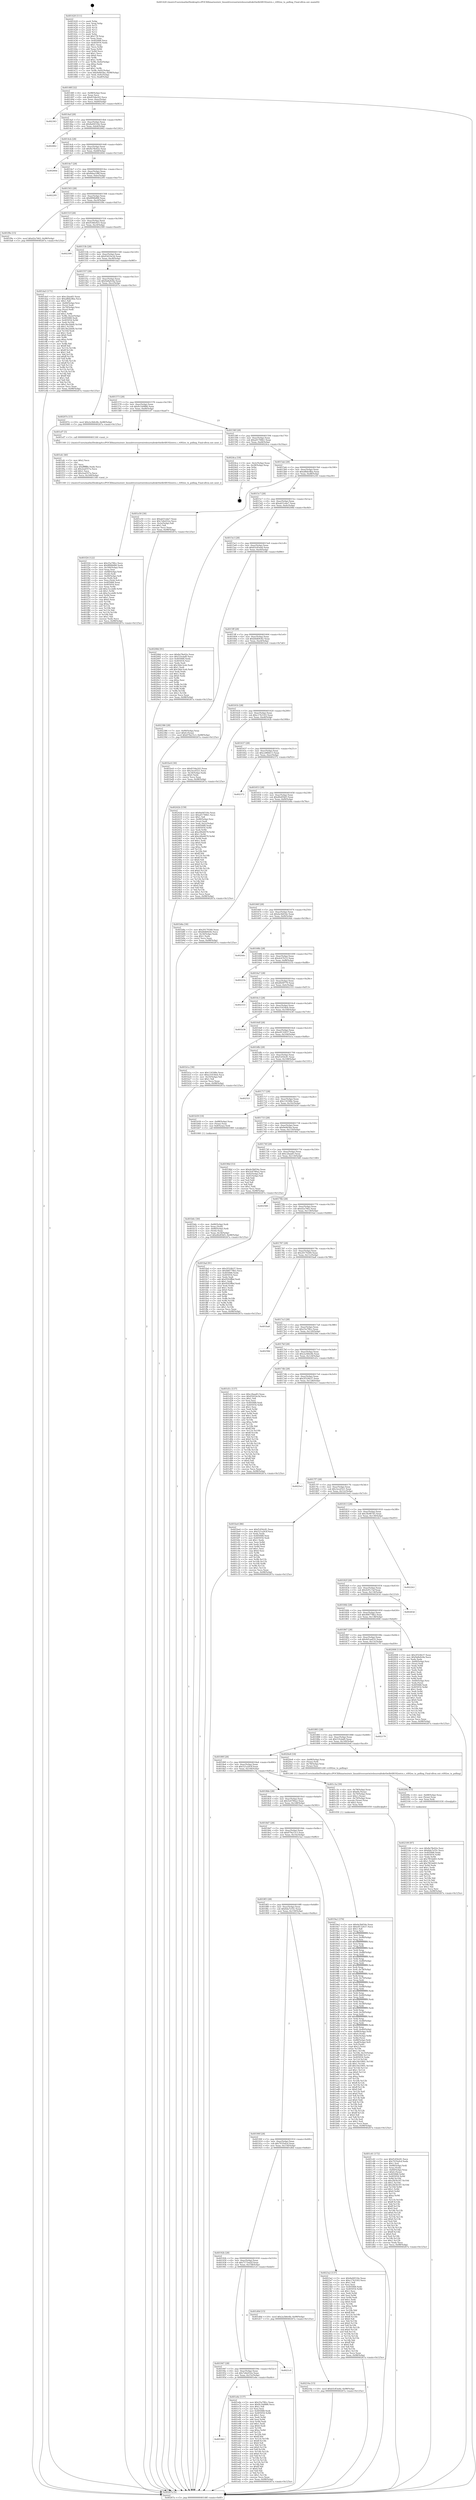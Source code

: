 digraph "0x401420" {
  label = "0x401420 (/mnt/c/Users/mathe/Desktop/tcc/POCII/binaries/extr_linuxdriversnetwirelessrealtekrtlwifirtl8192eetrx.c_rtl92ee_tx_polling_Final-ollvm.out::main(0))"
  labelloc = "t"
  node[shape=record]

  Entry [label="",width=0.3,height=0.3,shape=circle,fillcolor=black,style=filled]
  "0x40148f" [label="{
     0x40148f [32]\l
     | [instrs]\l
     &nbsp;&nbsp;0x40148f \<+6\>: mov -0x98(%rbp),%eax\l
     &nbsp;&nbsp;0x401495 \<+2\>: mov %eax,%ecx\l
     &nbsp;&nbsp;0x401497 \<+6\>: sub $0x833de243,%ecx\l
     &nbsp;&nbsp;0x40149d \<+6\>: mov %eax,-0xac(%rbp)\l
     &nbsp;&nbsp;0x4014a3 \<+6\>: mov %ecx,-0xb0(%rbp)\l
     &nbsp;&nbsp;0x4014a9 \<+6\>: je 0000000000402363 \<main+0xf43\>\l
  }"]
  "0x402363" [label="{
     0x402363\l
  }", style=dashed]
  "0x4014af" [label="{
     0x4014af [28]\l
     | [instrs]\l
     &nbsp;&nbsp;0x4014af \<+5\>: jmp 00000000004014b4 \<main+0x94\>\l
     &nbsp;&nbsp;0x4014b4 \<+6\>: mov -0xac(%rbp),%eax\l
     &nbsp;&nbsp;0x4014ba \<+5\>: sub $0x8a04516e,%eax\l
     &nbsp;&nbsp;0x4014bf \<+6\>: mov %eax,-0xb4(%rbp)\l
     &nbsp;&nbsp;0x4014c5 \<+6\>: je 0000000000402662 \<main+0x1242\>\l
  }"]
  Exit [label="",width=0.3,height=0.3,shape=circle,fillcolor=black,style=filled,peripheries=2]
  "0x402662" [label="{
     0x402662\l
  }", style=dashed]
  "0x4014cb" [label="{
     0x4014cb [28]\l
     | [instrs]\l
     &nbsp;&nbsp;0x4014cb \<+5\>: jmp 00000000004014d0 \<main+0xb0\>\l
     &nbsp;&nbsp;0x4014d0 \<+6\>: mov -0xac(%rbp),%eax\l
     &nbsp;&nbsp;0x4014d6 \<+5\>: sub $0x8a78e02e,%eax\l
     &nbsp;&nbsp;0x4014db \<+6\>: mov %eax,-0xb8(%rbp)\l
     &nbsp;&nbsp;0x4014e1 \<+6\>: je 000000000040260d \<main+0x11ed\>\l
  }"]
  "0x402109" [label="{
     0x402109 [97]\l
     | [instrs]\l
     &nbsp;&nbsp;0x402109 \<+5\>: mov $0x8a78e02e,%esi\l
     &nbsp;&nbsp;0x40210e \<+5\>: mov $0x6da7e55c,%ecx\l
     &nbsp;&nbsp;0x402113 \<+7\>: mov 0x405068,%edx\l
     &nbsp;&nbsp;0x40211a \<+8\>: mov 0x405054,%r8d\l
     &nbsp;&nbsp;0x402122 \<+3\>: mov %edx,%r9d\l
     &nbsp;&nbsp;0x402125 \<+7\>: sub $0x7f03dd93,%r9d\l
     &nbsp;&nbsp;0x40212c \<+4\>: sub $0x1,%r9d\l
     &nbsp;&nbsp;0x402130 \<+7\>: add $0x7f03dd93,%r9d\l
     &nbsp;&nbsp;0x402137 \<+4\>: imul %r9d,%edx\l
     &nbsp;&nbsp;0x40213b \<+3\>: and $0x1,%edx\l
     &nbsp;&nbsp;0x40213e \<+3\>: cmp $0x0,%edx\l
     &nbsp;&nbsp;0x402141 \<+4\>: sete %r10b\l
     &nbsp;&nbsp;0x402145 \<+4\>: cmp $0xa,%r8d\l
     &nbsp;&nbsp;0x402149 \<+4\>: setl %r11b\l
     &nbsp;&nbsp;0x40214d \<+3\>: mov %r10b,%bl\l
     &nbsp;&nbsp;0x402150 \<+3\>: and %r11b,%bl\l
     &nbsp;&nbsp;0x402153 \<+3\>: xor %r11b,%r10b\l
     &nbsp;&nbsp;0x402156 \<+3\>: or %r10b,%bl\l
     &nbsp;&nbsp;0x402159 \<+3\>: test $0x1,%bl\l
     &nbsp;&nbsp;0x40215c \<+3\>: cmovne %ecx,%esi\l
     &nbsp;&nbsp;0x40215f \<+6\>: mov %esi,-0x98(%rbp)\l
     &nbsp;&nbsp;0x402165 \<+5\>: jmp 000000000040267a \<main+0x125a\>\l
  }"]
  "0x40260d" [label="{
     0x40260d\l
  }", style=dashed]
  "0x4014e7" [label="{
     0x4014e7 [28]\l
     | [instrs]\l
     &nbsp;&nbsp;0x4014e7 \<+5\>: jmp 00000000004014ec \<main+0xcc\>\l
     &nbsp;&nbsp;0x4014ec \<+6\>: mov -0xac(%rbp),%eax\l
     &nbsp;&nbsp;0x4014f2 \<+5\>: sub $0x8daa108f,%eax\l
     &nbsp;&nbsp;0x4014f7 \<+6\>: mov %eax,-0xbc(%rbp)\l
     &nbsp;&nbsp;0x4014fd \<+6\>: je 0000000000402295 \<main+0xe75\>\l
  }"]
  "0x4020fa" [label="{
     0x4020fa [15]\l
     | [instrs]\l
     &nbsp;&nbsp;0x4020fa \<+4\>: mov -0x68(%rbp),%rax\l
     &nbsp;&nbsp;0x4020fe \<+3\>: mov (%rax),%rax\l
     &nbsp;&nbsp;0x402101 \<+3\>: mov %rax,%rdi\l
     &nbsp;&nbsp;0x402104 \<+5\>: call 0000000000401030 \<free@plt\>\l
     | [calls]\l
     &nbsp;&nbsp;0x401030 \{1\} (unknown)\l
  }"]
  "0x402295" [label="{
     0x402295\l
  }", style=dashed]
  "0x401503" [label="{
     0x401503 [28]\l
     | [instrs]\l
     &nbsp;&nbsp;0x401503 \<+5\>: jmp 0000000000401508 \<main+0xe8\>\l
     &nbsp;&nbsp;0x401508 \<+6\>: mov -0xac(%rbp),%eax\l
     &nbsp;&nbsp;0x40150e \<+5\>: sub $0x8f06bf68,%eax\l
     &nbsp;&nbsp;0x401513 \<+6\>: mov %eax,-0xc0(%rbp)\l
     &nbsp;&nbsp;0x401519 \<+6\>: je 0000000000401f9e \<main+0xb7e\>\l
  }"]
  "0x401f24" [label="{
     0x401f24 [122]\l
     | [instrs]\l
     &nbsp;&nbsp;0x401f24 \<+5\>: mov $0x25a79fcc,%ecx\l
     &nbsp;&nbsp;0x401f29 \<+5\>: mov $0x8f06bf68,%edx\l
     &nbsp;&nbsp;0x401f2e \<+6\>: mov -0x160(%rbp),%esi\l
     &nbsp;&nbsp;0x401f34 \<+3\>: imul %eax,%esi\l
     &nbsp;&nbsp;0x401f37 \<+4\>: mov -0x68(%rbp),%rdi\l
     &nbsp;&nbsp;0x401f3b \<+3\>: mov (%rdi),%rdi\l
     &nbsp;&nbsp;0x401f3e \<+4\>: mov -0x60(%rbp),%r8\l
     &nbsp;&nbsp;0x401f42 \<+3\>: movslq (%r8),%r8\l
     &nbsp;&nbsp;0x401f45 \<+4\>: mov %esi,(%rdi,%r8,4)\l
     &nbsp;&nbsp;0x401f49 \<+7\>: mov 0x405068,%eax\l
     &nbsp;&nbsp;0x401f50 \<+7\>: mov 0x405054,%esi\l
     &nbsp;&nbsp;0x401f57 \<+3\>: mov %eax,%r9d\l
     &nbsp;&nbsp;0x401f5a \<+7\>: add $0xc5ccebf6,%r9d\l
     &nbsp;&nbsp;0x401f61 \<+4\>: sub $0x1,%r9d\l
     &nbsp;&nbsp;0x401f65 \<+7\>: sub $0xc5ccebf6,%r9d\l
     &nbsp;&nbsp;0x401f6c \<+4\>: imul %r9d,%eax\l
     &nbsp;&nbsp;0x401f70 \<+3\>: and $0x1,%eax\l
     &nbsp;&nbsp;0x401f73 \<+3\>: cmp $0x0,%eax\l
     &nbsp;&nbsp;0x401f76 \<+4\>: sete %r10b\l
     &nbsp;&nbsp;0x401f7a \<+3\>: cmp $0xa,%esi\l
     &nbsp;&nbsp;0x401f7d \<+4\>: setl %r11b\l
     &nbsp;&nbsp;0x401f81 \<+3\>: mov %r10b,%bl\l
     &nbsp;&nbsp;0x401f84 \<+3\>: and %r11b,%bl\l
     &nbsp;&nbsp;0x401f87 \<+3\>: xor %r11b,%r10b\l
     &nbsp;&nbsp;0x401f8a \<+3\>: or %r10b,%bl\l
     &nbsp;&nbsp;0x401f8d \<+3\>: test $0x1,%bl\l
     &nbsp;&nbsp;0x401f90 \<+3\>: cmovne %edx,%ecx\l
     &nbsp;&nbsp;0x401f93 \<+6\>: mov %ecx,-0x98(%rbp)\l
     &nbsp;&nbsp;0x401f99 \<+5\>: jmp 000000000040267a \<main+0x125a\>\l
  }"]
  "0x401f9e" [label="{
     0x401f9e [15]\l
     | [instrs]\l
     &nbsp;&nbsp;0x401f9e \<+10\>: movl $0xd2a7462,-0x98(%rbp)\l
     &nbsp;&nbsp;0x401fa8 \<+5\>: jmp 000000000040267a \<main+0x125a\>\l
  }"]
  "0x40151f" [label="{
     0x40151f [28]\l
     | [instrs]\l
     &nbsp;&nbsp;0x40151f \<+5\>: jmp 0000000000401524 \<main+0x104\>\l
     &nbsp;&nbsp;0x401524 \<+6\>: mov -0xac(%rbp),%eax\l
     &nbsp;&nbsp;0x40152a \<+5\>: sub $0x9346e925,%eax\l
     &nbsp;&nbsp;0x40152f \<+6\>: mov %eax,-0xc4(%rbp)\l
     &nbsp;&nbsp;0x401535 \<+6\>: je 0000000000402309 \<main+0xee9\>\l
  }"]
  "0x401efc" [label="{
     0x401efc [40]\l
     | [instrs]\l
     &nbsp;&nbsp;0x401efc \<+5\>: mov $0x2,%ecx\l
     &nbsp;&nbsp;0x401f01 \<+1\>: cltd\l
     &nbsp;&nbsp;0x401f02 \<+2\>: idiv %ecx\l
     &nbsp;&nbsp;0x401f04 \<+6\>: imul $0xfffffffe,%edx,%ecx\l
     &nbsp;&nbsp;0x401f0a \<+6\>: sub $0x2eaf357a,%ecx\l
     &nbsp;&nbsp;0x401f10 \<+3\>: add $0x1,%ecx\l
     &nbsp;&nbsp;0x401f13 \<+6\>: add $0x2eaf357a,%ecx\l
     &nbsp;&nbsp;0x401f19 \<+6\>: mov %ecx,-0x160(%rbp)\l
     &nbsp;&nbsp;0x401f1f \<+5\>: call 0000000000401160 \<next_i\>\l
     | [calls]\l
     &nbsp;&nbsp;0x401160 \{1\} (/mnt/c/Users/mathe/Desktop/tcc/POCII/binaries/extr_linuxdriversnetwirelessrealtekrtlwifirtl8192eetrx.c_rtl92ee_tx_polling_Final-ollvm.out::next_i)\l
  }"]
  "0x402309" [label="{
     0x402309\l
  }", style=dashed]
  "0x40153b" [label="{
     0x40153b [28]\l
     | [instrs]\l
     &nbsp;&nbsp;0x40153b \<+5\>: jmp 0000000000401540 \<main+0x120\>\l
     &nbsp;&nbsp;0x401540 \<+6\>: mov -0xac(%rbp),%eax\l
     &nbsp;&nbsp;0x401546 \<+5\>: sub $0x93d10e3d,%eax\l
     &nbsp;&nbsp;0x40154b \<+6\>: mov %eax,-0xc8(%rbp)\l
     &nbsp;&nbsp;0x401551 \<+6\>: je 0000000000401da5 \<main+0x985\>\l
  }"]
  "0x401963" [label="{
     0x401963\l
  }", style=dashed]
  "0x401da5" [label="{
     0x401da5 [171]\l
     | [instrs]\l
     &nbsp;&nbsp;0x401da5 \<+5\>: mov $0xc2baa83,%eax\l
     &nbsp;&nbsp;0x401daa \<+5\>: mov $0xa8bbc8ba,%ecx\l
     &nbsp;&nbsp;0x401daf \<+2\>: mov $0x1,%dl\l
     &nbsp;&nbsp;0x401db1 \<+4\>: mov -0x60(%rbp),%rsi\l
     &nbsp;&nbsp;0x401db5 \<+2\>: mov (%rsi),%edi\l
     &nbsp;&nbsp;0x401db7 \<+4\>: mov -0x70(%rbp),%rsi\l
     &nbsp;&nbsp;0x401dbb \<+2\>: cmp (%rsi),%edi\l
     &nbsp;&nbsp;0x401dbd \<+4\>: setl %r8b\l
     &nbsp;&nbsp;0x401dc1 \<+4\>: and $0x1,%r8b\l
     &nbsp;&nbsp;0x401dc5 \<+4\>: mov %r8b,-0x2e(%rbp)\l
     &nbsp;&nbsp;0x401dc9 \<+7\>: mov 0x405068,%edi\l
     &nbsp;&nbsp;0x401dd0 \<+8\>: mov 0x405054,%r9d\l
     &nbsp;&nbsp;0x401dd8 \<+3\>: mov %edi,%r10d\l
     &nbsp;&nbsp;0x401ddb \<+7\>: sub $0x36e2bbf4,%r10d\l
     &nbsp;&nbsp;0x401de2 \<+4\>: sub $0x1,%r10d\l
     &nbsp;&nbsp;0x401de6 \<+7\>: add $0x36e2bbf4,%r10d\l
     &nbsp;&nbsp;0x401ded \<+4\>: imul %r10d,%edi\l
     &nbsp;&nbsp;0x401df1 \<+3\>: and $0x1,%edi\l
     &nbsp;&nbsp;0x401df4 \<+3\>: cmp $0x0,%edi\l
     &nbsp;&nbsp;0x401df7 \<+4\>: sete %r8b\l
     &nbsp;&nbsp;0x401dfb \<+4\>: cmp $0xa,%r9d\l
     &nbsp;&nbsp;0x401dff \<+4\>: setl %r11b\l
     &nbsp;&nbsp;0x401e03 \<+3\>: mov %r8b,%bl\l
     &nbsp;&nbsp;0x401e06 \<+3\>: xor $0xff,%bl\l
     &nbsp;&nbsp;0x401e09 \<+3\>: mov %r11b,%r14b\l
     &nbsp;&nbsp;0x401e0c \<+4\>: xor $0xff,%r14b\l
     &nbsp;&nbsp;0x401e10 \<+3\>: xor $0x1,%dl\l
     &nbsp;&nbsp;0x401e13 \<+3\>: mov %bl,%r15b\l
     &nbsp;&nbsp;0x401e16 \<+4\>: and $0xff,%r15b\l
     &nbsp;&nbsp;0x401e1a \<+3\>: and %dl,%r8b\l
     &nbsp;&nbsp;0x401e1d \<+3\>: mov %r14b,%r12b\l
     &nbsp;&nbsp;0x401e20 \<+4\>: and $0xff,%r12b\l
     &nbsp;&nbsp;0x401e24 \<+3\>: and %dl,%r11b\l
     &nbsp;&nbsp;0x401e27 \<+3\>: or %r8b,%r15b\l
     &nbsp;&nbsp;0x401e2a \<+3\>: or %r11b,%r12b\l
     &nbsp;&nbsp;0x401e2d \<+3\>: xor %r12b,%r15b\l
     &nbsp;&nbsp;0x401e30 \<+3\>: or %r14b,%bl\l
     &nbsp;&nbsp;0x401e33 \<+3\>: xor $0xff,%bl\l
     &nbsp;&nbsp;0x401e36 \<+3\>: or $0x1,%dl\l
     &nbsp;&nbsp;0x401e39 \<+2\>: and %dl,%bl\l
     &nbsp;&nbsp;0x401e3b \<+3\>: or %bl,%r15b\l
     &nbsp;&nbsp;0x401e3e \<+4\>: test $0x1,%r15b\l
     &nbsp;&nbsp;0x401e42 \<+3\>: cmovne %ecx,%eax\l
     &nbsp;&nbsp;0x401e45 \<+6\>: mov %eax,-0x98(%rbp)\l
     &nbsp;&nbsp;0x401e4b \<+5\>: jmp 000000000040267a \<main+0x125a\>\l
  }"]
  "0x401557" [label="{
     0x401557 [28]\l
     | [instrs]\l
     &nbsp;&nbsp;0x401557 \<+5\>: jmp 000000000040155c \<main+0x13c\>\l
     &nbsp;&nbsp;0x40155c \<+6\>: mov -0xac(%rbp),%eax\l
     &nbsp;&nbsp;0x401562 \<+5\>: sub $0x9a8a9c8a,%eax\l
     &nbsp;&nbsp;0x401567 \<+6\>: mov %eax,-0xcc(%rbp)\l
     &nbsp;&nbsp;0x40156d \<+6\>: je 000000000040207e \<main+0xc5e\>\l
  }"]
  "0x401e6e" [label="{
     0x401e6e [137]\l
     | [instrs]\l
     &nbsp;&nbsp;0x401e6e \<+5\>: mov $0x25a79fcc,%eax\l
     &nbsp;&nbsp;0x401e73 \<+5\>: mov $0x9c1b0886,%ecx\l
     &nbsp;&nbsp;0x401e78 \<+2\>: mov $0x1,%dl\l
     &nbsp;&nbsp;0x401e7a \<+2\>: xor %esi,%esi\l
     &nbsp;&nbsp;0x401e7c \<+7\>: mov 0x405068,%edi\l
     &nbsp;&nbsp;0x401e83 \<+8\>: mov 0x405054,%r8d\l
     &nbsp;&nbsp;0x401e8b \<+3\>: sub $0x1,%esi\l
     &nbsp;&nbsp;0x401e8e \<+3\>: mov %edi,%r9d\l
     &nbsp;&nbsp;0x401e91 \<+3\>: add %esi,%r9d\l
     &nbsp;&nbsp;0x401e94 \<+4\>: imul %r9d,%edi\l
     &nbsp;&nbsp;0x401e98 \<+3\>: and $0x1,%edi\l
     &nbsp;&nbsp;0x401e9b \<+3\>: cmp $0x0,%edi\l
     &nbsp;&nbsp;0x401e9e \<+4\>: sete %r10b\l
     &nbsp;&nbsp;0x401ea2 \<+4\>: cmp $0xa,%r8d\l
     &nbsp;&nbsp;0x401ea6 \<+4\>: setl %r11b\l
     &nbsp;&nbsp;0x401eaa \<+3\>: mov %r10b,%bl\l
     &nbsp;&nbsp;0x401ead \<+3\>: xor $0xff,%bl\l
     &nbsp;&nbsp;0x401eb0 \<+3\>: mov %r11b,%r14b\l
     &nbsp;&nbsp;0x401eb3 \<+4\>: xor $0xff,%r14b\l
     &nbsp;&nbsp;0x401eb7 \<+3\>: xor $0x0,%dl\l
     &nbsp;&nbsp;0x401eba \<+3\>: mov %bl,%r15b\l
     &nbsp;&nbsp;0x401ebd \<+4\>: and $0x0,%r15b\l
     &nbsp;&nbsp;0x401ec1 \<+3\>: and %dl,%r10b\l
     &nbsp;&nbsp;0x401ec4 \<+3\>: mov %r14b,%r12b\l
     &nbsp;&nbsp;0x401ec7 \<+4\>: and $0x0,%r12b\l
     &nbsp;&nbsp;0x401ecb \<+3\>: and %dl,%r11b\l
     &nbsp;&nbsp;0x401ece \<+3\>: or %r10b,%r15b\l
     &nbsp;&nbsp;0x401ed1 \<+3\>: or %r11b,%r12b\l
     &nbsp;&nbsp;0x401ed4 \<+3\>: xor %r12b,%r15b\l
     &nbsp;&nbsp;0x401ed7 \<+3\>: or %r14b,%bl\l
     &nbsp;&nbsp;0x401eda \<+3\>: xor $0xff,%bl\l
     &nbsp;&nbsp;0x401edd \<+3\>: or $0x0,%dl\l
     &nbsp;&nbsp;0x401ee0 \<+2\>: and %dl,%bl\l
     &nbsp;&nbsp;0x401ee2 \<+3\>: or %bl,%r15b\l
     &nbsp;&nbsp;0x401ee5 \<+4\>: test $0x1,%r15b\l
     &nbsp;&nbsp;0x401ee9 \<+3\>: cmovne %ecx,%eax\l
     &nbsp;&nbsp;0x401eec \<+6\>: mov %eax,-0x98(%rbp)\l
     &nbsp;&nbsp;0x401ef2 \<+5\>: jmp 000000000040267a \<main+0x125a\>\l
  }"]
  "0x40207e" [label="{
     0x40207e [15]\l
     | [instrs]\l
     &nbsp;&nbsp;0x40207e \<+10\>: movl $0x2a3b6c6b,-0x98(%rbp)\l
     &nbsp;&nbsp;0x402088 \<+5\>: jmp 000000000040267a \<main+0x125a\>\l
  }"]
  "0x401573" [label="{
     0x401573 [28]\l
     | [instrs]\l
     &nbsp;&nbsp;0x401573 \<+5\>: jmp 0000000000401578 \<main+0x158\>\l
     &nbsp;&nbsp;0x401578 \<+6\>: mov -0xac(%rbp),%eax\l
     &nbsp;&nbsp;0x40157e \<+5\>: sub $0x9c1b0886,%eax\l
     &nbsp;&nbsp;0x401583 \<+6\>: mov %eax,-0xd0(%rbp)\l
     &nbsp;&nbsp;0x401589 \<+6\>: je 0000000000401ef7 \<main+0xad7\>\l
  }"]
  "0x401947" [label="{
     0x401947 [28]\l
     | [instrs]\l
     &nbsp;&nbsp;0x401947 \<+5\>: jmp 000000000040194c \<main+0x52c\>\l
     &nbsp;&nbsp;0x40194c \<+6\>: mov -0xac(%rbp),%eax\l
     &nbsp;&nbsp;0x401952 \<+5\>: sub $0x7e6e032a,%eax\l
     &nbsp;&nbsp;0x401957 \<+6\>: mov %eax,-0x15c(%rbp)\l
     &nbsp;&nbsp;0x40195d \<+6\>: je 0000000000401e6e \<main+0xa4e\>\l
  }"]
  "0x401ef7" [label="{
     0x401ef7 [5]\l
     | [instrs]\l
     &nbsp;&nbsp;0x401ef7 \<+5\>: call 0000000000401160 \<next_i\>\l
     | [calls]\l
     &nbsp;&nbsp;0x401160 \{1\} (/mnt/c/Users/mathe/Desktop/tcc/POCII/binaries/extr_linuxdriversnetwirelessrealtekrtlwifirtl8192eetrx.c_rtl92ee_tx_polling_Final-ollvm.out::next_i)\l
  }"]
  "0x40158f" [label="{
     0x40158f [28]\l
     | [instrs]\l
     &nbsp;&nbsp;0x40158f \<+5\>: jmp 0000000000401594 \<main+0x174\>\l
     &nbsp;&nbsp;0x401594 \<+6\>: mov -0xac(%rbp),%eax\l
     &nbsp;&nbsp;0x40159a \<+5\>: sub $0xa01706b1,%eax\l
     &nbsp;&nbsp;0x40159f \<+6\>: mov %eax,-0xd4(%rbp)\l
     &nbsp;&nbsp;0x4015a5 \<+6\>: je 00000000004024ca \<main+0x10aa\>\l
  }"]
  "0x4021c0" [label="{
     0x4021c0\l
  }", style=dashed]
  "0x4024ca" [label="{
     0x4024ca [18]\l
     | [instrs]\l
     &nbsp;&nbsp;0x4024ca \<+3\>: mov -0x2c(%rbp),%eax\l
     &nbsp;&nbsp;0x4024cd \<+4\>: lea -0x28(%rbp),%rsp\l
     &nbsp;&nbsp;0x4024d1 \<+1\>: pop %rbx\l
     &nbsp;&nbsp;0x4024d2 \<+2\>: pop %r12\l
     &nbsp;&nbsp;0x4024d4 \<+2\>: pop %r13\l
     &nbsp;&nbsp;0x4024d6 \<+2\>: pop %r14\l
     &nbsp;&nbsp;0x4024d8 \<+2\>: pop %r15\l
     &nbsp;&nbsp;0x4024da \<+1\>: pop %rbp\l
     &nbsp;&nbsp;0x4024db \<+1\>: ret\l
  }"]
  "0x4015ab" [label="{
     0x4015ab [28]\l
     | [instrs]\l
     &nbsp;&nbsp;0x4015ab \<+5\>: jmp 00000000004015b0 \<main+0x190\>\l
     &nbsp;&nbsp;0x4015b0 \<+6\>: mov -0xac(%rbp),%eax\l
     &nbsp;&nbsp;0x4015b6 \<+5\>: sub $0xa8bbc8ba,%eax\l
     &nbsp;&nbsp;0x4015bb \<+6\>: mov %eax,-0xd8(%rbp)\l
     &nbsp;&nbsp;0x4015c1 \<+6\>: je 0000000000401e50 \<main+0xa30\>\l
  }"]
  "0x40192b" [label="{
     0x40192b [28]\l
     | [instrs]\l
     &nbsp;&nbsp;0x40192b \<+5\>: jmp 0000000000401930 \<main+0x510\>\l
     &nbsp;&nbsp;0x401930 \<+6\>: mov -0xac(%rbp),%eax\l
     &nbsp;&nbsp;0x401936 \<+5\>: sub $0x7173ed2f,%eax\l
     &nbsp;&nbsp;0x40193b \<+6\>: mov %eax,-0x158(%rbp)\l
     &nbsp;&nbsp;0x401941 \<+6\>: je 00000000004021c0 \<main+0xda0\>\l
  }"]
  "0x401e50" [label="{
     0x401e50 [30]\l
     | [instrs]\l
     &nbsp;&nbsp;0x401e50 \<+5\>: mov $0xab51ebe7,%eax\l
     &nbsp;&nbsp;0x401e55 \<+5\>: mov $0x7e6e032a,%ecx\l
     &nbsp;&nbsp;0x401e5a \<+3\>: mov -0x2e(%rbp),%dl\l
     &nbsp;&nbsp;0x401e5d \<+3\>: test $0x1,%dl\l
     &nbsp;&nbsp;0x401e60 \<+3\>: cmovne %ecx,%eax\l
     &nbsp;&nbsp;0x401e63 \<+6\>: mov %eax,-0x98(%rbp)\l
     &nbsp;&nbsp;0x401e69 \<+5\>: jmp 000000000040267a \<main+0x125a\>\l
  }"]
  "0x4015c7" [label="{
     0x4015c7 [28]\l
     | [instrs]\l
     &nbsp;&nbsp;0x4015c7 \<+5\>: jmp 00000000004015cc \<main+0x1ac\>\l
     &nbsp;&nbsp;0x4015cc \<+6\>: mov -0xac(%rbp),%eax\l
     &nbsp;&nbsp;0x4015d2 \<+5\>: sub $0xab51ebe7,%eax\l
     &nbsp;&nbsp;0x4015d7 \<+6\>: mov %eax,-0xdc(%rbp)\l
     &nbsp;&nbsp;0x4015dd \<+6\>: je 000000000040208d \<main+0xc6d\>\l
  }"]
  "0x401d0d" [label="{
     0x401d0d [15]\l
     | [instrs]\l
     &nbsp;&nbsp;0x401d0d \<+10\>: movl $0x2a3b6c6b,-0x98(%rbp)\l
     &nbsp;&nbsp;0x401d17 \<+5\>: jmp 000000000040267a \<main+0x125a\>\l
  }"]
  "0x40208d" [label="{
     0x40208d [91]\l
     | [instrs]\l
     &nbsp;&nbsp;0x40208d \<+5\>: mov $0x8a78e02e,%eax\l
     &nbsp;&nbsp;0x402092 \<+5\>: mov $0x51fcdaf0,%ecx\l
     &nbsp;&nbsp;0x402097 \<+7\>: mov 0x405068,%edx\l
     &nbsp;&nbsp;0x40209e \<+7\>: mov 0x405054,%esi\l
     &nbsp;&nbsp;0x4020a5 \<+2\>: mov %edx,%edi\l
     &nbsp;&nbsp;0x4020a7 \<+6\>: sub $0x34dc3ceb,%edi\l
     &nbsp;&nbsp;0x4020ad \<+3\>: sub $0x1,%edi\l
     &nbsp;&nbsp;0x4020b0 \<+6\>: add $0x34dc3ceb,%edi\l
     &nbsp;&nbsp;0x4020b6 \<+3\>: imul %edi,%edx\l
     &nbsp;&nbsp;0x4020b9 \<+3\>: and $0x1,%edx\l
     &nbsp;&nbsp;0x4020bc \<+3\>: cmp $0x0,%edx\l
     &nbsp;&nbsp;0x4020bf \<+4\>: sete %r8b\l
     &nbsp;&nbsp;0x4020c3 \<+3\>: cmp $0xa,%esi\l
     &nbsp;&nbsp;0x4020c6 \<+4\>: setl %r9b\l
     &nbsp;&nbsp;0x4020ca \<+3\>: mov %r8b,%r10b\l
     &nbsp;&nbsp;0x4020cd \<+3\>: and %r9b,%r10b\l
     &nbsp;&nbsp;0x4020d0 \<+3\>: xor %r9b,%r8b\l
     &nbsp;&nbsp;0x4020d3 \<+3\>: or %r8b,%r10b\l
     &nbsp;&nbsp;0x4020d6 \<+4\>: test $0x1,%r10b\l
     &nbsp;&nbsp;0x4020da \<+3\>: cmovne %ecx,%eax\l
     &nbsp;&nbsp;0x4020dd \<+6\>: mov %eax,-0x98(%rbp)\l
     &nbsp;&nbsp;0x4020e3 \<+5\>: jmp 000000000040267a \<main+0x125a\>\l
  }"]
  "0x4015e3" [label="{
     0x4015e3 [28]\l
     | [instrs]\l
     &nbsp;&nbsp;0x4015e3 \<+5\>: jmp 00000000004015e8 \<main+0x1c8\>\l
     &nbsp;&nbsp;0x4015e8 \<+6\>: mov -0xac(%rbp),%eax\l
     &nbsp;&nbsp;0x4015ee \<+5\>: sub $0xb5c83a4d,%eax\l
     &nbsp;&nbsp;0x4015f3 \<+6\>: mov %eax,-0xe0(%rbp)\l
     &nbsp;&nbsp;0x4015f9 \<+6\>: je 0000000000402386 \<main+0xf66\>\l
  }"]
  "0x40190f" [label="{
     0x40190f [28]\l
     | [instrs]\l
     &nbsp;&nbsp;0x40190f \<+5\>: jmp 0000000000401914 \<main+0x4f4\>\l
     &nbsp;&nbsp;0x401914 \<+6\>: mov -0xac(%rbp),%eax\l
     &nbsp;&nbsp;0x40191a \<+5\>: sub $0x7035efcd,%eax\l
     &nbsp;&nbsp;0x40191f \<+6\>: mov %eax,-0x154(%rbp)\l
     &nbsp;&nbsp;0x401925 \<+6\>: je 0000000000401d0d \<main+0x8ed\>\l
  }"]
  "0x402386" [label="{
     0x402386 [28]\l
     | [instrs]\l
     &nbsp;&nbsp;0x402386 \<+7\>: mov -0x90(%rbp),%rax\l
     &nbsp;&nbsp;0x40238d \<+6\>: movl $0x0,(%rax)\l
     &nbsp;&nbsp;0x402393 \<+10\>: movl $0x679a15c3,-0x98(%rbp)\l
     &nbsp;&nbsp;0x40239d \<+5\>: jmp 000000000040267a \<main+0x125a\>\l
  }"]
  "0x4015ff" [label="{
     0x4015ff [28]\l
     | [instrs]\l
     &nbsp;&nbsp;0x4015ff \<+5\>: jmp 0000000000401604 \<main+0x1e4\>\l
     &nbsp;&nbsp;0x401604 \<+6\>: mov -0xac(%rbp),%eax\l
     &nbsp;&nbsp;0x40160a \<+5\>: sub $0xb6db9c82,%eax\l
     &nbsp;&nbsp;0x40160f \<+6\>: mov %eax,-0xe4(%rbp)\l
     &nbsp;&nbsp;0x401615 \<+6\>: je 0000000000401bc6 \<main+0x7a6\>\l
  }"]
  "0x40216a" [label="{
     0x40216a [15]\l
     | [instrs]\l
     &nbsp;&nbsp;0x40216a \<+10\>: movl $0xb5c83a4d,-0x98(%rbp)\l
     &nbsp;&nbsp;0x402174 \<+5\>: jmp 000000000040267a \<main+0x125a\>\l
  }"]
  "0x401bc6" [label="{
     0x401bc6 [30]\l
     | [instrs]\l
     &nbsp;&nbsp;0x401bc6 \<+5\>: mov $0x833de243,%eax\l
     &nbsp;&nbsp;0x401bcb \<+5\>: mov $0x3ecef321,%ecx\l
     &nbsp;&nbsp;0x401bd0 \<+3\>: mov -0x34(%rbp),%edx\l
     &nbsp;&nbsp;0x401bd3 \<+3\>: cmp $0x0,%edx\l
     &nbsp;&nbsp;0x401bd6 \<+3\>: cmove %ecx,%eax\l
     &nbsp;&nbsp;0x401bd9 \<+6\>: mov %eax,-0x98(%rbp)\l
     &nbsp;&nbsp;0x401bdf \<+5\>: jmp 000000000040267a \<main+0x125a\>\l
  }"]
  "0x40161b" [label="{
     0x40161b [28]\l
     | [instrs]\l
     &nbsp;&nbsp;0x40161b \<+5\>: jmp 0000000000401620 \<main+0x200\>\l
     &nbsp;&nbsp;0x401620 \<+6\>: mov -0xac(%rbp),%eax\l
     &nbsp;&nbsp;0x401626 \<+5\>: sub $0xc17b3183,%eax\l
     &nbsp;&nbsp;0x40162b \<+6\>: mov %eax,-0xe8(%rbp)\l
     &nbsp;&nbsp;0x401631 \<+6\>: je 000000000040242b \<main+0x100b\>\l
  }"]
  "0x4018f3" [label="{
     0x4018f3 [28]\l
     | [instrs]\l
     &nbsp;&nbsp;0x4018f3 \<+5\>: jmp 00000000004018f8 \<main+0x4d8\>\l
     &nbsp;&nbsp;0x4018f8 \<+6\>: mov -0xac(%rbp),%eax\l
     &nbsp;&nbsp;0x4018fe \<+5\>: sub $0x6da7e55c,%eax\l
     &nbsp;&nbsp;0x401903 \<+6\>: mov %eax,-0x150(%rbp)\l
     &nbsp;&nbsp;0x401909 \<+6\>: je 000000000040216a \<main+0xd4a\>\l
  }"]
  "0x40242b" [label="{
     0x40242b [159]\l
     | [instrs]\l
     &nbsp;&nbsp;0x40242b \<+5\>: mov $0x8a04516e,%eax\l
     &nbsp;&nbsp;0x402430 \<+5\>: mov $0xa01706b1,%ecx\l
     &nbsp;&nbsp;0x402435 \<+2\>: mov $0x1,%dl\l
     &nbsp;&nbsp;0x402437 \<+7\>: mov -0x90(%rbp),%rsi\l
     &nbsp;&nbsp;0x40243e \<+2\>: mov (%rsi),%edi\l
     &nbsp;&nbsp;0x402440 \<+3\>: mov %edi,-0x2c(%rbp)\l
     &nbsp;&nbsp;0x402443 \<+7\>: mov 0x405068,%edi\l
     &nbsp;&nbsp;0x40244a \<+8\>: mov 0x405054,%r8d\l
     &nbsp;&nbsp;0x402452 \<+3\>: mov %edi,%r9d\l
     &nbsp;&nbsp;0x402455 \<+7\>: sub $0xc69e6079,%r9d\l
     &nbsp;&nbsp;0x40245c \<+4\>: sub $0x1,%r9d\l
     &nbsp;&nbsp;0x402460 \<+7\>: add $0xc69e6079,%r9d\l
     &nbsp;&nbsp;0x402467 \<+4\>: imul %r9d,%edi\l
     &nbsp;&nbsp;0x40246b \<+3\>: and $0x1,%edi\l
     &nbsp;&nbsp;0x40246e \<+3\>: cmp $0x0,%edi\l
     &nbsp;&nbsp;0x402471 \<+4\>: sete %r10b\l
     &nbsp;&nbsp;0x402475 \<+4\>: cmp $0xa,%r8d\l
     &nbsp;&nbsp;0x402479 \<+4\>: setl %r11b\l
     &nbsp;&nbsp;0x40247d \<+3\>: mov %r10b,%bl\l
     &nbsp;&nbsp;0x402480 \<+3\>: xor $0xff,%bl\l
     &nbsp;&nbsp;0x402483 \<+3\>: mov %r11b,%r14b\l
     &nbsp;&nbsp;0x402486 \<+4\>: xor $0xff,%r14b\l
     &nbsp;&nbsp;0x40248a \<+3\>: xor $0x0,%dl\l
     &nbsp;&nbsp;0x40248d \<+3\>: mov %bl,%r15b\l
     &nbsp;&nbsp;0x402490 \<+4\>: and $0x0,%r15b\l
     &nbsp;&nbsp;0x402494 \<+3\>: and %dl,%r10b\l
     &nbsp;&nbsp;0x402497 \<+3\>: mov %r14b,%r12b\l
     &nbsp;&nbsp;0x40249a \<+4\>: and $0x0,%r12b\l
     &nbsp;&nbsp;0x40249e \<+3\>: and %dl,%r11b\l
     &nbsp;&nbsp;0x4024a1 \<+3\>: or %r10b,%r15b\l
     &nbsp;&nbsp;0x4024a4 \<+3\>: or %r11b,%r12b\l
     &nbsp;&nbsp;0x4024a7 \<+3\>: xor %r12b,%r15b\l
     &nbsp;&nbsp;0x4024aa \<+3\>: or %r14b,%bl\l
     &nbsp;&nbsp;0x4024ad \<+3\>: xor $0xff,%bl\l
     &nbsp;&nbsp;0x4024b0 \<+3\>: or $0x0,%dl\l
     &nbsp;&nbsp;0x4024b3 \<+2\>: and %dl,%bl\l
     &nbsp;&nbsp;0x4024b5 \<+3\>: or %bl,%r15b\l
     &nbsp;&nbsp;0x4024b8 \<+4\>: test $0x1,%r15b\l
     &nbsp;&nbsp;0x4024bc \<+3\>: cmovne %ecx,%eax\l
     &nbsp;&nbsp;0x4024bf \<+6\>: mov %eax,-0x98(%rbp)\l
     &nbsp;&nbsp;0x4024c5 \<+5\>: jmp 000000000040267a \<main+0x125a\>\l
  }"]
  "0x401637" [label="{
     0x401637 [28]\l
     | [instrs]\l
     &nbsp;&nbsp;0x401637 \<+5\>: jmp 000000000040163c \<main+0x21c\>\l
     &nbsp;&nbsp;0x40163c \<+6\>: mov -0xac(%rbp),%eax\l
     &nbsp;&nbsp;0x401642 \<+5\>: sub $0xce86bb13,%eax\l
     &nbsp;&nbsp;0x401647 \<+6\>: mov %eax,-0xec(%rbp)\l
     &nbsp;&nbsp;0x40164d \<+6\>: je 0000000000402372 \<main+0xf52\>\l
  }"]
  "0x4023a2" [label="{
     0x4023a2 [137]\l
     | [instrs]\l
     &nbsp;&nbsp;0x4023a2 \<+5\>: mov $0x8a04516e,%eax\l
     &nbsp;&nbsp;0x4023a7 \<+5\>: mov $0xc17b3183,%ecx\l
     &nbsp;&nbsp;0x4023ac \<+2\>: mov $0x1,%dl\l
     &nbsp;&nbsp;0x4023ae \<+2\>: xor %esi,%esi\l
     &nbsp;&nbsp;0x4023b0 \<+7\>: mov 0x405068,%edi\l
     &nbsp;&nbsp;0x4023b7 \<+8\>: mov 0x405054,%r8d\l
     &nbsp;&nbsp;0x4023bf \<+3\>: sub $0x1,%esi\l
     &nbsp;&nbsp;0x4023c2 \<+3\>: mov %edi,%r9d\l
     &nbsp;&nbsp;0x4023c5 \<+3\>: add %esi,%r9d\l
     &nbsp;&nbsp;0x4023c8 \<+4\>: imul %r9d,%edi\l
     &nbsp;&nbsp;0x4023cc \<+3\>: and $0x1,%edi\l
     &nbsp;&nbsp;0x4023cf \<+3\>: cmp $0x0,%edi\l
     &nbsp;&nbsp;0x4023d2 \<+4\>: sete %r10b\l
     &nbsp;&nbsp;0x4023d6 \<+4\>: cmp $0xa,%r8d\l
     &nbsp;&nbsp;0x4023da \<+4\>: setl %r11b\l
     &nbsp;&nbsp;0x4023de \<+3\>: mov %r10b,%bl\l
     &nbsp;&nbsp;0x4023e1 \<+3\>: xor $0xff,%bl\l
     &nbsp;&nbsp;0x4023e4 \<+3\>: mov %r11b,%r14b\l
     &nbsp;&nbsp;0x4023e7 \<+4\>: xor $0xff,%r14b\l
     &nbsp;&nbsp;0x4023eb \<+3\>: xor $0x0,%dl\l
     &nbsp;&nbsp;0x4023ee \<+3\>: mov %bl,%r15b\l
     &nbsp;&nbsp;0x4023f1 \<+4\>: and $0x0,%r15b\l
     &nbsp;&nbsp;0x4023f5 \<+3\>: and %dl,%r10b\l
     &nbsp;&nbsp;0x4023f8 \<+3\>: mov %r14b,%r12b\l
     &nbsp;&nbsp;0x4023fb \<+4\>: and $0x0,%r12b\l
     &nbsp;&nbsp;0x4023ff \<+3\>: and %dl,%r11b\l
     &nbsp;&nbsp;0x402402 \<+3\>: or %r10b,%r15b\l
     &nbsp;&nbsp;0x402405 \<+3\>: or %r11b,%r12b\l
     &nbsp;&nbsp;0x402408 \<+3\>: xor %r12b,%r15b\l
     &nbsp;&nbsp;0x40240b \<+3\>: or %r14b,%bl\l
     &nbsp;&nbsp;0x40240e \<+3\>: xor $0xff,%bl\l
     &nbsp;&nbsp;0x402411 \<+3\>: or $0x0,%dl\l
     &nbsp;&nbsp;0x402414 \<+2\>: and %dl,%bl\l
     &nbsp;&nbsp;0x402416 \<+3\>: or %bl,%r15b\l
     &nbsp;&nbsp;0x402419 \<+4\>: test $0x1,%r15b\l
     &nbsp;&nbsp;0x40241d \<+3\>: cmovne %ecx,%eax\l
     &nbsp;&nbsp;0x402420 \<+6\>: mov %eax,-0x98(%rbp)\l
     &nbsp;&nbsp;0x402426 \<+5\>: jmp 000000000040267a \<main+0x125a\>\l
  }"]
  "0x402372" [label="{
     0x402372\l
  }", style=dashed]
  "0x401653" [label="{
     0x401653 [28]\l
     | [instrs]\l
     &nbsp;&nbsp;0x401653 \<+5\>: jmp 0000000000401658 \<main+0x238\>\l
     &nbsp;&nbsp;0x401658 \<+6\>: mov -0xac(%rbp),%eax\l
     &nbsp;&nbsp;0x40165e \<+5\>: sub $0xd0e85bf3,%eax\l
     &nbsp;&nbsp;0x401663 \<+6\>: mov %eax,-0xf0(%rbp)\l
     &nbsp;&nbsp;0x401669 \<+6\>: je 0000000000401b8a \<main+0x76a\>\l
  }"]
  "0x401c61" [label="{
     0x401c61 [172]\l
     | [instrs]\l
     &nbsp;&nbsp;0x401c61 \<+5\>: mov $0xf1d54c81,%ecx\l
     &nbsp;&nbsp;0x401c66 \<+5\>: mov $0x7035efcd,%edx\l
     &nbsp;&nbsp;0x401c6b \<+3\>: mov $0x1,%sil\l
     &nbsp;&nbsp;0x401c6e \<+4\>: mov -0x68(%rbp),%rdi\l
     &nbsp;&nbsp;0x401c72 \<+3\>: mov %rax,(%rdi)\l
     &nbsp;&nbsp;0x401c75 \<+4\>: mov -0x60(%rbp),%rax\l
     &nbsp;&nbsp;0x401c79 \<+6\>: movl $0x0,(%rax)\l
     &nbsp;&nbsp;0x401c7f \<+8\>: mov 0x405068,%r8d\l
     &nbsp;&nbsp;0x401c87 \<+8\>: mov 0x405054,%r9d\l
     &nbsp;&nbsp;0x401c8f \<+3\>: mov %r8d,%r10d\l
     &nbsp;&nbsp;0x401c92 \<+7\>: sub $0x2fd3b187,%r10d\l
     &nbsp;&nbsp;0x401c99 \<+4\>: sub $0x1,%r10d\l
     &nbsp;&nbsp;0x401c9d \<+7\>: add $0x2fd3b187,%r10d\l
     &nbsp;&nbsp;0x401ca4 \<+4\>: imul %r10d,%r8d\l
     &nbsp;&nbsp;0x401ca8 \<+4\>: and $0x1,%r8d\l
     &nbsp;&nbsp;0x401cac \<+4\>: cmp $0x0,%r8d\l
     &nbsp;&nbsp;0x401cb0 \<+4\>: sete %r11b\l
     &nbsp;&nbsp;0x401cb4 \<+4\>: cmp $0xa,%r9d\l
     &nbsp;&nbsp;0x401cb8 \<+3\>: setl %bl\l
     &nbsp;&nbsp;0x401cbb \<+3\>: mov %r11b,%r14b\l
     &nbsp;&nbsp;0x401cbe \<+4\>: xor $0xff,%r14b\l
     &nbsp;&nbsp;0x401cc2 \<+3\>: mov %bl,%r15b\l
     &nbsp;&nbsp;0x401cc5 \<+4\>: xor $0xff,%r15b\l
     &nbsp;&nbsp;0x401cc9 \<+4\>: xor $0x0,%sil\l
     &nbsp;&nbsp;0x401ccd \<+3\>: mov %r14b,%r12b\l
     &nbsp;&nbsp;0x401cd0 \<+4\>: and $0x0,%r12b\l
     &nbsp;&nbsp;0x401cd4 \<+3\>: and %sil,%r11b\l
     &nbsp;&nbsp;0x401cd7 \<+3\>: mov %r15b,%r13b\l
     &nbsp;&nbsp;0x401cda \<+4\>: and $0x0,%r13b\l
     &nbsp;&nbsp;0x401cde \<+3\>: and %sil,%bl\l
     &nbsp;&nbsp;0x401ce1 \<+3\>: or %r11b,%r12b\l
     &nbsp;&nbsp;0x401ce4 \<+3\>: or %bl,%r13b\l
     &nbsp;&nbsp;0x401ce7 \<+3\>: xor %r13b,%r12b\l
     &nbsp;&nbsp;0x401cea \<+3\>: or %r15b,%r14b\l
     &nbsp;&nbsp;0x401ced \<+4\>: xor $0xff,%r14b\l
     &nbsp;&nbsp;0x401cf1 \<+4\>: or $0x0,%sil\l
     &nbsp;&nbsp;0x401cf5 \<+3\>: and %sil,%r14b\l
     &nbsp;&nbsp;0x401cf8 \<+3\>: or %r14b,%r12b\l
     &nbsp;&nbsp;0x401cfb \<+4\>: test $0x1,%r12b\l
     &nbsp;&nbsp;0x401cff \<+3\>: cmovne %edx,%ecx\l
     &nbsp;&nbsp;0x401d02 \<+6\>: mov %ecx,-0x98(%rbp)\l
     &nbsp;&nbsp;0x401d08 \<+5\>: jmp 000000000040267a \<main+0x125a\>\l
  }"]
  "0x401b8a" [label="{
     0x401b8a [30]\l
     | [instrs]\l
     &nbsp;&nbsp;0x401b8a \<+5\>: mov $0x20170260,%eax\l
     &nbsp;&nbsp;0x401b8f \<+5\>: mov $0xb6db9c82,%ecx\l
     &nbsp;&nbsp;0x401b94 \<+3\>: mov -0x34(%rbp),%edx\l
     &nbsp;&nbsp;0x401b97 \<+3\>: cmp $0x1,%edx\l
     &nbsp;&nbsp;0x401b9a \<+3\>: cmovl %ecx,%eax\l
     &nbsp;&nbsp;0x401b9d \<+6\>: mov %eax,-0x98(%rbp)\l
     &nbsp;&nbsp;0x401ba3 \<+5\>: jmp 000000000040267a \<main+0x125a\>\l
  }"]
  "0x40166f" [label="{
     0x40166f [28]\l
     | [instrs]\l
     &nbsp;&nbsp;0x40166f \<+5\>: jmp 0000000000401674 \<main+0x254\>\l
     &nbsp;&nbsp;0x401674 \<+6\>: mov -0xac(%rbp),%eax\l
     &nbsp;&nbsp;0x40167a \<+5\>: sub $0xda3b654e,%eax\l
     &nbsp;&nbsp;0x40167f \<+6\>: mov %eax,-0xf4(%rbp)\l
     &nbsp;&nbsp;0x401685 \<+6\>: je 00000000004024dc \<main+0x10bc\>\l
  }"]
  "0x401b6c" [label="{
     0x401b6c [30]\l
     | [instrs]\l
     &nbsp;&nbsp;0x401b6c \<+4\>: mov -0x80(%rbp),%rdi\l
     &nbsp;&nbsp;0x401b70 \<+2\>: mov %eax,(%rdi)\l
     &nbsp;&nbsp;0x401b72 \<+4\>: mov -0x80(%rbp),%rdi\l
     &nbsp;&nbsp;0x401b76 \<+2\>: mov (%rdi),%eax\l
     &nbsp;&nbsp;0x401b78 \<+3\>: mov %eax,-0x34(%rbp)\l
     &nbsp;&nbsp;0x401b7b \<+10\>: movl $0xd0e85bf3,-0x98(%rbp)\l
     &nbsp;&nbsp;0x401b85 \<+5\>: jmp 000000000040267a \<main+0x125a\>\l
  }"]
  "0x4024dc" [label="{
     0x4024dc\l
  }", style=dashed]
  "0x40168b" [label="{
     0x40168b [28]\l
     | [instrs]\l
     &nbsp;&nbsp;0x40168b \<+5\>: jmp 0000000000401690 \<main+0x270\>\l
     &nbsp;&nbsp;0x401690 \<+6\>: mov -0xac(%rbp),%eax\l
     &nbsp;&nbsp;0x401696 \<+5\>: sub $0xdcb7fc53,%eax\l
     &nbsp;&nbsp;0x40169b \<+6\>: mov %eax,-0xf8(%rbp)\l
     &nbsp;&nbsp;0x4016a1 \<+6\>: je 000000000040221b \<main+0xdfb\>\l
  }"]
  "0x4018d7" [label="{
     0x4018d7 [28]\l
     | [instrs]\l
     &nbsp;&nbsp;0x4018d7 \<+5\>: jmp 00000000004018dc \<main+0x4bc\>\l
     &nbsp;&nbsp;0x4018dc \<+6\>: mov -0xac(%rbp),%eax\l
     &nbsp;&nbsp;0x4018e2 \<+5\>: sub $0x679a15c3,%eax\l
     &nbsp;&nbsp;0x4018e7 \<+6\>: mov %eax,-0x14c(%rbp)\l
     &nbsp;&nbsp;0x4018ed \<+6\>: je 00000000004023a2 \<main+0xf82\>\l
  }"]
  "0x40221b" [label="{
     0x40221b\l
  }", style=dashed]
  "0x4016a7" [label="{
     0x4016a7 [28]\l
     | [instrs]\l
     &nbsp;&nbsp;0x4016a7 \<+5\>: jmp 00000000004016ac \<main+0x28c\>\l
     &nbsp;&nbsp;0x4016ac \<+6\>: mov -0xac(%rbp),%eax\l
     &nbsp;&nbsp;0x4016b2 \<+5\>: sub $0xdf20f779,%eax\l
     &nbsp;&nbsp;0x4016b7 \<+6\>: mov %eax,-0xfc(%rbp)\l
     &nbsp;&nbsp;0x4016bd \<+6\>: je 0000000000402333 \<main+0xf13\>\l
  }"]
  "0x4019a2" [label="{
     0x4019a2 [376]\l
     | [instrs]\l
     &nbsp;&nbsp;0x4019a2 \<+5\>: mov $0xda3b654e,%eax\l
     &nbsp;&nbsp;0x4019a7 \<+5\>: mov $0xe9132637,%ecx\l
     &nbsp;&nbsp;0x4019ac \<+2\>: mov $0x1,%dl\l
     &nbsp;&nbsp;0x4019ae \<+3\>: mov %rsp,%rsi\l
     &nbsp;&nbsp;0x4019b1 \<+4\>: add $0xfffffffffffffff0,%rsi\l
     &nbsp;&nbsp;0x4019b5 \<+3\>: mov %rsi,%rsp\l
     &nbsp;&nbsp;0x4019b8 \<+7\>: mov %rsi,-0x90(%rbp)\l
     &nbsp;&nbsp;0x4019bf \<+3\>: mov %rsp,%rsi\l
     &nbsp;&nbsp;0x4019c2 \<+4\>: add $0xfffffffffffffff0,%rsi\l
     &nbsp;&nbsp;0x4019c6 \<+3\>: mov %rsi,%rsp\l
     &nbsp;&nbsp;0x4019c9 \<+3\>: mov %rsp,%rdi\l
     &nbsp;&nbsp;0x4019cc \<+4\>: add $0xfffffffffffffff0,%rdi\l
     &nbsp;&nbsp;0x4019d0 \<+3\>: mov %rdi,%rsp\l
     &nbsp;&nbsp;0x4019d3 \<+7\>: mov %rdi,-0x88(%rbp)\l
     &nbsp;&nbsp;0x4019da \<+3\>: mov %rsp,%rdi\l
     &nbsp;&nbsp;0x4019dd \<+4\>: add $0xfffffffffffffff0,%rdi\l
     &nbsp;&nbsp;0x4019e1 \<+3\>: mov %rdi,%rsp\l
     &nbsp;&nbsp;0x4019e4 \<+4\>: mov %rdi,-0x80(%rbp)\l
     &nbsp;&nbsp;0x4019e8 \<+3\>: mov %rsp,%rdi\l
     &nbsp;&nbsp;0x4019eb \<+4\>: add $0xfffffffffffffff0,%rdi\l
     &nbsp;&nbsp;0x4019ef \<+3\>: mov %rdi,%rsp\l
     &nbsp;&nbsp;0x4019f2 \<+4\>: mov %rdi,-0x78(%rbp)\l
     &nbsp;&nbsp;0x4019f6 \<+3\>: mov %rsp,%rdi\l
     &nbsp;&nbsp;0x4019f9 \<+4\>: add $0xfffffffffffffff0,%rdi\l
     &nbsp;&nbsp;0x4019fd \<+3\>: mov %rdi,%rsp\l
     &nbsp;&nbsp;0x401a00 \<+4\>: mov %rdi,-0x70(%rbp)\l
     &nbsp;&nbsp;0x401a04 \<+3\>: mov %rsp,%rdi\l
     &nbsp;&nbsp;0x401a07 \<+4\>: add $0xfffffffffffffff0,%rdi\l
     &nbsp;&nbsp;0x401a0b \<+3\>: mov %rdi,%rsp\l
     &nbsp;&nbsp;0x401a0e \<+4\>: mov %rdi,-0x68(%rbp)\l
     &nbsp;&nbsp;0x401a12 \<+3\>: mov %rsp,%rdi\l
     &nbsp;&nbsp;0x401a15 \<+4\>: add $0xfffffffffffffff0,%rdi\l
     &nbsp;&nbsp;0x401a19 \<+3\>: mov %rdi,%rsp\l
     &nbsp;&nbsp;0x401a1c \<+4\>: mov %rdi,-0x60(%rbp)\l
     &nbsp;&nbsp;0x401a20 \<+3\>: mov %rsp,%rdi\l
     &nbsp;&nbsp;0x401a23 \<+4\>: add $0xfffffffffffffff0,%rdi\l
     &nbsp;&nbsp;0x401a27 \<+3\>: mov %rdi,%rsp\l
     &nbsp;&nbsp;0x401a2a \<+4\>: mov %rdi,-0x58(%rbp)\l
     &nbsp;&nbsp;0x401a2e \<+3\>: mov %rsp,%rdi\l
     &nbsp;&nbsp;0x401a31 \<+4\>: add $0xfffffffffffffff0,%rdi\l
     &nbsp;&nbsp;0x401a35 \<+3\>: mov %rdi,%rsp\l
     &nbsp;&nbsp;0x401a38 \<+4\>: mov %rdi,-0x50(%rbp)\l
     &nbsp;&nbsp;0x401a3c \<+3\>: mov %rsp,%rdi\l
     &nbsp;&nbsp;0x401a3f \<+4\>: add $0xfffffffffffffff0,%rdi\l
     &nbsp;&nbsp;0x401a43 \<+3\>: mov %rdi,%rsp\l
     &nbsp;&nbsp;0x401a46 \<+4\>: mov %rdi,-0x48(%rbp)\l
     &nbsp;&nbsp;0x401a4a \<+3\>: mov %rsp,%rdi\l
     &nbsp;&nbsp;0x401a4d \<+4\>: add $0xfffffffffffffff0,%rdi\l
     &nbsp;&nbsp;0x401a51 \<+3\>: mov %rdi,%rsp\l
     &nbsp;&nbsp;0x401a54 \<+4\>: mov %rdi,-0x40(%rbp)\l
     &nbsp;&nbsp;0x401a58 \<+7\>: mov -0x90(%rbp),%rdi\l
     &nbsp;&nbsp;0x401a5f \<+6\>: movl $0x0,(%rdi)\l
     &nbsp;&nbsp;0x401a65 \<+7\>: mov -0x9c(%rbp),%r8d\l
     &nbsp;&nbsp;0x401a6c \<+3\>: mov %r8d,(%rsi)\l
     &nbsp;&nbsp;0x401a6f \<+7\>: mov -0x88(%rbp),%rdi\l
     &nbsp;&nbsp;0x401a76 \<+7\>: mov -0xa8(%rbp),%r9\l
     &nbsp;&nbsp;0x401a7d \<+3\>: mov %r9,(%rdi)\l
     &nbsp;&nbsp;0x401a80 \<+3\>: cmpl $0x2,(%rsi)\l
     &nbsp;&nbsp;0x401a83 \<+4\>: setne %r10b\l
     &nbsp;&nbsp;0x401a87 \<+4\>: and $0x1,%r10b\l
     &nbsp;&nbsp;0x401a8b \<+4\>: mov %r10b,-0x35(%rbp)\l
     &nbsp;&nbsp;0x401a8f \<+8\>: mov 0x405068,%r11d\l
     &nbsp;&nbsp;0x401a97 \<+7\>: mov 0x405054,%ebx\l
     &nbsp;&nbsp;0x401a9e \<+3\>: mov %r11d,%r14d\l
     &nbsp;&nbsp;0x401aa1 \<+7\>: sub $0x16e1f401,%r14d\l
     &nbsp;&nbsp;0x401aa8 \<+4\>: sub $0x1,%r14d\l
     &nbsp;&nbsp;0x401aac \<+7\>: add $0x16e1f401,%r14d\l
     &nbsp;&nbsp;0x401ab3 \<+4\>: imul %r14d,%r11d\l
     &nbsp;&nbsp;0x401ab7 \<+4\>: and $0x1,%r11d\l
     &nbsp;&nbsp;0x401abb \<+4\>: cmp $0x0,%r11d\l
     &nbsp;&nbsp;0x401abf \<+4\>: sete %r10b\l
     &nbsp;&nbsp;0x401ac3 \<+3\>: cmp $0xa,%ebx\l
     &nbsp;&nbsp;0x401ac6 \<+4\>: setl %r15b\l
     &nbsp;&nbsp;0x401aca \<+3\>: mov %r10b,%r12b\l
     &nbsp;&nbsp;0x401acd \<+4\>: xor $0xff,%r12b\l
     &nbsp;&nbsp;0x401ad1 \<+3\>: mov %r15b,%r13b\l
     &nbsp;&nbsp;0x401ad4 \<+4\>: xor $0xff,%r13b\l
     &nbsp;&nbsp;0x401ad8 \<+3\>: xor $0x0,%dl\l
     &nbsp;&nbsp;0x401adb \<+3\>: mov %r12b,%sil\l
     &nbsp;&nbsp;0x401ade \<+4\>: and $0x0,%sil\l
     &nbsp;&nbsp;0x401ae2 \<+3\>: and %dl,%r10b\l
     &nbsp;&nbsp;0x401ae5 \<+3\>: mov %r13b,%dil\l
     &nbsp;&nbsp;0x401ae8 \<+4\>: and $0x0,%dil\l
     &nbsp;&nbsp;0x401aec \<+3\>: and %dl,%r15b\l
     &nbsp;&nbsp;0x401aef \<+3\>: or %r10b,%sil\l
     &nbsp;&nbsp;0x401af2 \<+3\>: or %r15b,%dil\l
     &nbsp;&nbsp;0x401af5 \<+3\>: xor %dil,%sil\l
     &nbsp;&nbsp;0x401af8 \<+3\>: or %r13b,%r12b\l
     &nbsp;&nbsp;0x401afb \<+4\>: xor $0xff,%r12b\l
     &nbsp;&nbsp;0x401aff \<+3\>: or $0x0,%dl\l
     &nbsp;&nbsp;0x401b02 \<+3\>: and %dl,%r12b\l
     &nbsp;&nbsp;0x401b05 \<+3\>: or %r12b,%sil\l
     &nbsp;&nbsp;0x401b08 \<+4\>: test $0x1,%sil\l
     &nbsp;&nbsp;0x401b0c \<+3\>: cmovne %ecx,%eax\l
     &nbsp;&nbsp;0x401b0f \<+6\>: mov %eax,-0x98(%rbp)\l
     &nbsp;&nbsp;0x401b15 \<+5\>: jmp 000000000040267a \<main+0x125a\>\l
  }"]
  "0x402333" [label="{
     0x402333\l
  }", style=dashed]
  "0x4016c3" [label="{
     0x4016c3 [28]\l
     | [instrs]\l
     &nbsp;&nbsp;0x4016c3 \<+5\>: jmp 00000000004016c8 \<main+0x2a8\>\l
     &nbsp;&nbsp;0x4016c8 \<+6\>: mov -0xac(%rbp),%eax\l
     &nbsp;&nbsp;0x4016ce \<+5\>: sub $0xe31634eb,%eax\l
     &nbsp;&nbsp;0x4016d3 \<+6\>: mov %eax,-0x100(%rbp)\l
     &nbsp;&nbsp;0x4016d9 \<+6\>: je 0000000000401b38 \<main+0x718\>\l
  }"]
  "0x4018bb" [label="{
     0x4018bb [28]\l
     | [instrs]\l
     &nbsp;&nbsp;0x4018bb \<+5\>: jmp 00000000004018c0 \<main+0x4a0\>\l
     &nbsp;&nbsp;0x4018c0 \<+6\>: mov -0xac(%rbp),%eax\l
     &nbsp;&nbsp;0x4018c6 \<+5\>: sub $0x5e4790a2,%eax\l
     &nbsp;&nbsp;0x4018cb \<+6\>: mov %eax,-0x148(%rbp)\l
     &nbsp;&nbsp;0x4018d1 \<+6\>: je 00000000004019a2 \<main+0x582\>\l
  }"]
  "0x401b38" [label="{
     0x401b38\l
  }", style=dashed]
  "0x4016df" [label="{
     0x4016df [28]\l
     | [instrs]\l
     &nbsp;&nbsp;0x4016df \<+5\>: jmp 00000000004016e4 \<main+0x2c4\>\l
     &nbsp;&nbsp;0x4016e4 \<+6\>: mov -0xac(%rbp),%eax\l
     &nbsp;&nbsp;0x4016ea \<+5\>: sub $0xe9132637,%eax\l
     &nbsp;&nbsp;0x4016ef \<+6\>: mov %eax,-0x104(%rbp)\l
     &nbsp;&nbsp;0x4016f5 \<+6\>: je 0000000000401b1a \<main+0x6fa\>\l
  }"]
  "0x401c3a" [label="{
     0x401c3a [39]\l
     | [instrs]\l
     &nbsp;&nbsp;0x401c3a \<+4\>: mov -0x78(%rbp),%rax\l
     &nbsp;&nbsp;0x401c3e \<+6\>: movl $0x64,(%rax)\l
     &nbsp;&nbsp;0x401c44 \<+4\>: mov -0x70(%rbp),%rax\l
     &nbsp;&nbsp;0x401c48 \<+6\>: movl $0x1,(%rax)\l
     &nbsp;&nbsp;0x401c4e \<+4\>: mov -0x70(%rbp),%rax\l
     &nbsp;&nbsp;0x401c52 \<+3\>: movslq (%rax),%rax\l
     &nbsp;&nbsp;0x401c55 \<+4\>: shl $0x2,%rax\l
     &nbsp;&nbsp;0x401c59 \<+3\>: mov %rax,%rdi\l
     &nbsp;&nbsp;0x401c5c \<+5\>: call 0000000000401050 \<malloc@plt\>\l
     | [calls]\l
     &nbsp;&nbsp;0x401050 \{1\} (unknown)\l
  }"]
  "0x401b1a" [label="{
     0x401b1a [30]\l
     | [instrs]\l
     &nbsp;&nbsp;0x401b1a \<+5\>: mov $0x116348e,%eax\l
     &nbsp;&nbsp;0x401b1f \<+5\>: mov $0xe31634eb,%ecx\l
     &nbsp;&nbsp;0x401b24 \<+3\>: mov -0x35(%rbp),%dl\l
     &nbsp;&nbsp;0x401b27 \<+3\>: test $0x1,%dl\l
     &nbsp;&nbsp;0x401b2a \<+3\>: cmovne %ecx,%eax\l
     &nbsp;&nbsp;0x401b2d \<+6\>: mov %eax,-0x98(%rbp)\l
     &nbsp;&nbsp;0x401b33 \<+5\>: jmp 000000000040267a \<main+0x125a\>\l
  }"]
  "0x4016fb" [label="{
     0x4016fb [28]\l
     | [instrs]\l
     &nbsp;&nbsp;0x4016fb \<+5\>: jmp 0000000000401700 \<main+0x2e0\>\l
     &nbsp;&nbsp;0x401700 \<+6\>: mov -0xac(%rbp),%eax\l
     &nbsp;&nbsp;0x401706 \<+5\>: sub $0xf1d54c81,%eax\l
     &nbsp;&nbsp;0x40170b \<+6\>: mov %eax,-0x108(%rbp)\l
     &nbsp;&nbsp;0x401711 \<+6\>: je 0000000000402521 \<main+0x1101\>\l
  }"]
  "0x40189f" [label="{
     0x40189f [28]\l
     | [instrs]\l
     &nbsp;&nbsp;0x40189f \<+5\>: jmp 00000000004018a4 \<main+0x484\>\l
     &nbsp;&nbsp;0x4018a4 \<+6\>: mov -0xac(%rbp),%eax\l
     &nbsp;&nbsp;0x4018aa \<+5\>: sub $0x521a263f,%eax\l
     &nbsp;&nbsp;0x4018af \<+6\>: mov %eax,-0x144(%rbp)\l
     &nbsp;&nbsp;0x4018b5 \<+6\>: je 0000000000401c3a \<main+0x81a\>\l
  }"]
  "0x402521" [label="{
     0x402521\l
  }", style=dashed]
  "0x401717" [label="{
     0x401717 [28]\l
     | [instrs]\l
     &nbsp;&nbsp;0x401717 \<+5\>: jmp 000000000040171c \<main+0x2fc\>\l
     &nbsp;&nbsp;0x40171c \<+6\>: mov -0xac(%rbp),%eax\l
     &nbsp;&nbsp;0x401722 \<+5\>: sub $0x116348e,%eax\l
     &nbsp;&nbsp;0x401727 \<+6\>: mov %eax,-0x10c(%rbp)\l
     &nbsp;&nbsp;0x40172d \<+6\>: je 0000000000401b59 \<main+0x739\>\l
  }"]
  "0x4020e8" [label="{
     0x4020e8 [18]\l
     | [instrs]\l
     &nbsp;&nbsp;0x4020e8 \<+4\>: mov -0x68(%rbp),%rax\l
     &nbsp;&nbsp;0x4020ec \<+3\>: mov (%rax),%rdi\l
     &nbsp;&nbsp;0x4020ef \<+4\>: mov -0x78(%rbp),%rax\l
     &nbsp;&nbsp;0x4020f3 \<+2\>: mov (%rax),%esi\l
     &nbsp;&nbsp;0x4020f5 \<+5\>: call 0000000000401240 \<rtl92ee_tx_polling\>\l
     | [calls]\l
     &nbsp;&nbsp;0x401240 \{1\} (/mnt/c/Users/mathe/Desktop/tcc/POCII/binaries/extr_linuxdriversnetwirelessrealtekrtlwifirtl8192eetrx.c_rtl92ee_tx_polling_Final-ollvm.out::rtl92ee_tx_polling)\l
  }"]
  "0x401b59" [label="{
     0x401b59 [19]\l
     | [instrs]\l
     &nbsp;&nbsp;0x401b59 \<+7\>: mov -0x88(%rbp),%rax\l
     &nbsp;&nbsp;0x401b60 \<+3\>: mov (%rax),%rax\l
     &nbsp;&nbsp;0x401b63 \<+4\>: mov 0x8(%rax),%rdi\l
     &nbsp;&nbsp;0x401b67 \<+5\>: call 0000000000401060 \<atoi@plt\>\l
     | [calls]\l
     &nbsp;&nbsp;0x401060 \{1\} (unknown)\l
  }"]
  "0x401733" [label="{
     0x401733 [28]\l
     | [instrs]\l
     &nbsp;&nbsp;0x401733 \<+5\>: jmp 0000000000401738 \<main+0x318\>\l
     &nbsp;&nbsp;0x401738 \<+6\>: mov -0xac(%rbp),%eax\l
     &nbsp;&nbsp;0x40173e \<+5\>: sub $0x9e8d3ba,%eax\l
     &nbsp;&nbsp;0x401743 \<+6\>: mov %eax,-0x110(%rbp)\l
     &nbsp;&nbsp;0x401749 \<+6\>: je 000000000040196d \<main+0x54d\>\l
  }"]
  "0x401883" [label="{
     0x401883 [28]\l
     | [instrs]\l
     &nbsp;&nbsp;0x401883 \<+5\>: jmp 0000000000401888 \<main+0x468\>\l
     &nbsp;&nbsp;0x401888 \<+6\>: mov -0xac(%rbp),%eax\l
     &nbsp;&nbsp;0x40188e \<+5\>: sub $0x51fcdaf0,%eax\l
     &nbsp;&nbsp;0x401893 \<+6\>: mov %eax,-0x140(%rbp)\l
     &nbsp;&nbsp;0x401899 \<+6\>: je 00000000004020e8 \<main+0xcc8\>\l
  }"]
  "0x40196d" [label="{
     0x40196d [53]\l
     | [instrs]\l
     &nbsp;&nbsp;0x40196d \<+5\>: mov $0xda3b654e,%eax\l
     &nbsp;&nbsp;0x401972 \<+5\>: mov $0x5e4790a2,%ecx\l
     &nbsp;&nbsp;0x401977 \<+6\>: mov -0x92(%rbp),%dl\l
     &nbsp;&nbsp;0x40197d \<+7\>: mov -0x91(%rbp),%sil\l
     &nbsp;&nbsp;0x401984 \<+3\>: mov %dl,%dil\l
     &nbsp;&nbsp;0x401987 \<+3\>: and %sil,%dil\l
     &nbsp;&nbsp;0x40198a \<+3\>: xor %sil,%dl\l
     &nbsp;&nbsp;0x40198d \<+3\>: or %dl,%dil\l
     &nbsp;&nbsp;0x401990 \<+4\>: test $0x1,%dil\l
     &nbsp;&nbsp;0x401994 \<+3\>: cmovne %ecx,%eax\l
     &nbsp;&nbsp;0x401997 \<+6\>: mov %eax,-0x98(%rbp)\l
     &nbsp;&nbsp;0x40199d \<+5\>: jmp 000000000040267a \<main+0x125a\>\l
  }"]
  "0x40174f" [label="{
     0x40174f [28]\l
     | [instrs]\l
     &nbsp;&nbsp;0x40174f \<+5\>: jmp 0000000000401754 \<main+0x334\>\l
     &nbsp;&nbsp;0x401754 \<+6\>: mov -0xac(%rbp),%eax\l
     &nbsp;&nbsp;0x40175a \<+5\>: sub $0xc2baa83,%eax\l
     &nbsp;&nbsp;0x40175f \<+6\>: mov %eax,-0x114(%rbp)\l
     &nbsp;&nbsp;0x401765 \<+6\>: je 0000000000402568 \<main+0x1148\>\l
  }"]
  "0x40267a" [label="{
     0x40267a [5]\l
     | [instrs]\l
     &nbsp;&nbsp;0x40267a \<+5\>: jmp 000000000040148f \<main+0x6f\>\l
  }"]
  "0x401420" [label="{
     0x401420 [111]\l
     | [instrs]\l
     &nbsp;&nbsp;0x401420 \<+1\>: push %rbp\l
     &nbsp;&nbsp;0x401421 \<+3\>: mov %rsp,%rbp\l
     &nbsp;&nbsp;0x401424 \<+2\>: push %r15\l
     &nbsp;&nbsp;0x401426 \<+2\>: push %r14\l
     &nbsp;&nbsp;0x401428 \<+2\>: push %r13\l
     &nbsp;&nbsp;0x40142a \<+2\>: push %r12\l
     &nbsp;&nbsp;0x40142c \<+1\>: push %rbx\l
     &nbsp;&nbsp;0x40142d \<+7\>: sub $0x178,%rsp\l
     &nbsp;&nbsp;0x401434 \<+2\>: xor %eax,%eax\l
     &nbsp;&nbsp;0x401436 \<+7\>: mov 0x405068,%ecx\l
     &nbsp;&nbsp;0x40143d \<+7\>: mov 0x405054,%edx\l
     &nbsp;&nbsp;0x401444 \<+3\>: sub $0x1,%eax\l
     &nbsp;&nbsp;0x401447 \<+3\>: mov %ecx,%r8d\l
     &nbsp;&nbsp;0x40144a \<+3\>: add %eax,%r8d\l
     &nbsp;&nbsp;0x40144d \<+4\>: imul %r8d,%ecx\l
     &nbsp;&nbsp;0x401451 \<+3\>: and $0x1,%ecx\l
     &nbsp;&nbsp;0x401454 \<+3\>: cmp $0x0,%ecx\l
     &nbsp;&nbsp;0x401457 \<+4\>: sete %r9b\l
     &nbsp;&nbsp;0x40145b \<+4\>: and $0x1,%r9b\l
     &nbsp;&nbsp;0x40145f \<+7\>: mov %r9b,-0x92(%rbp)\l
     &nbsp;&nbsp;0x401466 \<+3\>: cmp $0xa,%edx\l
     &nbsp;&nbsp;0x401469 \<+4\>: setl %r9b\l
     &nbsp;&nbsp;0x40146d \<+4\>: and $0x1,%r9b\l
     &nbsp;&nbsp;0x401471 \<+7\>: mov %r9b,-0x91(%rbp)\l
     &nbsp;&nbsp;0x401478 \<+10\>: movl $0x9e8d3ba,-0x98(%rbp)\l
     &nbsp;&nbsp;0x401482 \<+6\>: mov %edi,-0x9c(%rbp)\l
     &nbsp;&nbsp;0x401488 \<+7\>: mov %rsi,-0xa8(%rbp)\l
  }"]
  "0x402179" [label="{
     0x402179\l
  }", style=dashed]
  "0x402568" [label="{
     0x402568\l
  }", style=dashed]
  "0x40176b" [label="{
     0x40176b [28]\l
     | [instrs]\l
     &nbsp;&nbsp;0x40176b \<+5\>: jmp 0000000000401770 \<main+0x350\>\l
     &nbsp;&nbsp;0x401770 \<+6\>: mov -0xac(%rbp),%eax\l
     &nbsp;&nbsp;0x401776 \<+5\>: sub $0xd2a7462,%eax\l
     &nbsp;&nbsp;0x40177b \<+6\>: mov %eax,-0x118(%rbp)\l
     &nbsp;&nbsp;0x401781 \<+6\>: je 0000000000401fad \<main+0xb8d\>\l
  }"]
  "0x401867" [label="{
     0x401867 [28]\l
     | [instrs]\l
     &nbsp;&nbsp;0x401867 \<+5\>: jmp 000000000040186c \<main+0x44c\>\l
     &nbsp;&nbsp;0x40186c \<+6\>: mov -0xac(%rbp),%eax\l
     &nbsp;&nbsp;0x401872 \<+5\>: sub $0x4d1aa032,%eax\l
     &nbsp;&nbsp;0x401877 \<+6\>: mov %eax,-0x13c(%rbp)\l
     &nbsp;&nbsp;0x40187d \<+6\>: je 0000000000402179 \<main+0xd59\>\l
  }"]
  "0x401fad" [label="{
     0x401fad [91]\l
     | [instrs]\l
     &nbsp;&nbsp;0x401fad \<+5\>: mov $0x2f324b37,%eax\l
     &nbsp;&nbsp;0x401fb2 \<+5\>: mov $0x466778b2,%ecx\l
     &nbsp;&nbsp;0x401fb7 \<+7\>: mov 0x405068,%edx\l
     &nbsp;&nbsp;0x401fbe \<+7\>: mov 0x405054,%esi\l
     &nbsp;&nbsp;0x401fc5 \<+2\>: mov %edx,%edi\l
     &nbsp;&nbsp;0x401fc7 \<+6\>: add $0x9502ffbd,%edi\l
     &nbsp;&nbsp;0x401fcd \<+3\>: sub $0x1,%edi\l
     &nbsp;&nbsp;0x401fd0 \<+6\>: sub $0x9502ffbd,%edi\l
     &nbsp;&nbsp;0x401fd6 \<+3\>: imul %edi,%edx\l
     &nbsp;&nbsp;0x401fd9 \<+3\>: and $0x1,%edx\l
     &nbsp;&nbsp;0x401fdc \<+3\>: cmp $0x0,%edx\l
     &nbsp;&nbsp;0x401fdf \<+4\>: sete %r8b\l
     &nbsp;&nbsp;0x401fe3 \<+3\>: cmp $0xa,%esi\l
     &nbsp;&nbsp;0x401fe6 \<+4\>: setl %r9b\l
     &nbsp;&nbsp;0x401fea \<+3\>: mov %r8b,%r10b\l
     &nbsp;&nbsp;0x401fed \<+3\>: and %r9b,%r10b\l
     &nbsp;&nbsp;0x401ff0 \<+3\>: xor %r9b,%r8b\l
     &nbsp;&nbsp;0x401ff3 \<+3\>: or %r8b,%r10b\l
     &nbsp;&nbsp;0x401ff6 \<+4\>: test $0x1,%r10b\l
     &nbsp;&nbsp;0x401ffa \<+3\>: cmovne %ecx,%eax\l
     &nbsp;&nbsp;0x401ffd \<+6\>: mov %eax,-0x98(%rbp)\l
     &nbsp;&nbsp;0x402003 \<+5\>: jmp 000000000040267a \<main+0x125a\>\l
  }"]
  "0x401787" [label="{
     0x401787 [28]\l
     | [instrs]\l
     &nbsp;&nbsp;0x401787 \<+5\>: jmp 000000000040178c \<main+0x36c\>\l
     &nbsp;&nbsp;0x40178c \<+6\>: mov -0xac(%rbp),%eax\l
     &nbsp;&nbsp;0x401792 \<+5\>: sub $0x20170260,%eax\l
     &nbsp;&nbsp;0x401797 \<+6\>: mov %eax,-0x11c(%rbp)\l
     &nbsp;&nbsp;0x40179d \<+6\>: je 0000000000401ba8 \<main+0x788\>\l
  }"]
  "0x402008" [label="{
     0x402008 [118]\l
     | [instrs]\l
     &nbsp;&nbsp;0x402008 \<+5\>: mov $0x2f324b37,%eax\l
     &nbsp;&nbsp;0x40200d \<+5\>: mov $0x9a8a9c8a,%ecx\l
     &nbsp;&nbsp;0x402012 \<+2\>: xor %edx,%edx\l
     &nbsp;&nbsp;0x402014 \<+4\>: mov -0x60(%rbp),%rsi\l
     &nbsp;&nbsp;0x402018 \<+2\>: mov (%rsi),%edi\l
     &nbsp;&nbsp;0x40201a \<+3\>: mov %edx,%r8d\l
     &nbsp;&nbsp;0x40201d \<+3\>: sub %edi,%r8d\l
     &nbsp;&nbsp;0x402020 \<+2\>: mov %edx,%edi\l
     &nbsp;&nbsp;0x402022 \<+3\>: sub $0x1,%edi\l
     &nbsp;&nbsp;0x402025 \<+3\>: add %edi,%r8d\l
     &nbsp;&nbsp;0x402028 \<+2\>: mov %edx,%edi\l
     &nbsp;&nbsp;0x40202a \<+3\>: sub %r8d,%edi\l
     &nbsp;&nbsp;0x40202d \<+4\>: mov -0x60(%rbp),%rsi\l
     &nbsp;&nbsp;0x402031 \<+2\>: mov %edi,(%rsi)\l
     &nbsp;&nbsp;0x402033 \<+7\>: mov 0x405068,%edi\l
     &nbsp;&nbsp;0x40203a \<+8\>: mov 0x405054,%r8d\l
     &nbsp;&nbsp;0x402042 \<+3\>: sub $0x1,%edx\l
     &nbsp;&nbsp;0x402045 \<+3\>: mov %edi,%r9d\l
     &nbsp;&nbsp;0x402048 \<+3\>: add %edx,%r9d\l
     &nbsp;&nbsp;0x40204b \<+4\>: imul %r9d,%edi\l
     &nbsp;&nbsp;0x40204f \<+3\>: and $0x1,%edi\l
     &nbsp;&nbsp;0x402052 \<+3\>: cmp $0x0,%edi\l
     &nbsp;&nbsp;0x402055 \<+4\>: sete %r10b\l
     &nbsp;&nbsp;0x402059 \<+4\>: cmp $0xa,%r8d\l
     &nbsp;&nbsp;0x40205d \<+4\>: setl %r11b\l
     &nbsp;&nbsp;0x402061 \<+3\>: mov %r10b,%bl\l
     &nbsp;&nbsp;0x402064 \<+3\>: and %r11b,%bl\l
     &nbsp;&nbsp;0x402067 \<+3\>: xor %r11b,%r10b\l
     &nbsp;&nbsp;0x40206a \<+3\>: or %r10b,%bl\l
     &nbsp;&nbsp;0x40206d \<+3\>: test $0x1,%bl\l
     &nbsp;&nbsp;0x402070 \<+3\>: cmovne %ecx,%eax\l
     &nbsp;&nbsp;0x402073 \<+6\>: mov %eax,-0x98(%rbp)\l
     &nbsp;&nbsp;0x402079 \<+5\>: jmp 000000000040267a \<main+0x125a\>\l
  }"]
  "0x401ba8" [label="{
     0x401ba8\l
  }", style=dashed]
  "0x4017a3" [label="{
     0x4017a3 [28]\l
     | [instrs]\l
     &nbsp;&nbsp;0x4017a3 \<+5\>: jmp 00000000004017a8 \<main+0x388\>\l
     &nbsp;&nbsp;0x4017a8 \<+6\>: mov -0xac(%rbp),%eax\l
     &nbsp;&nbsp;0x4017ae \<+5\>: sub $0x25a79fcc,%eax\l
     &nbsp;&nbsp;0x4017b3 \<+6\>: mov %eax,-0x120(%rbp)\l
     &nbsp;&nbsp;0x4017b9 \<+6\>: je 000000000040258d \<main+0x116d\>\l
  }"]
  "0x40184b" [label="{
     0x40184b [28]\l
     | [instrs]\l
     &nbsp;&nbsp;0x40184b \<+5\>: jmp 0000000000401850 \<main+0x430\>\l
     &nbsp;&nbsp;0x401850 \<+6\>: mov -0xac(%rbp),%eax\l
     &nbsp;&nbsp;0x401856 \<+5\>: sub $0x466778b2,%eax\l
     &nbsp;&nbsp;0x40185b \<+6\>: mov %eax,-0x138(%rbp)\l
     &nbsp;&nbsp;0x401861 \<+6\>: je 0000000000402008 \<main+0xbe8\>\l
  }"]
  "0x40258d" [label="{
     0x40258d\l
  }", style=dashed]
  "0x4017bf" [label="{
     0x4017bf [28]\l
     | [instrs]\l
     &nbsp;&nbsp;0x4017bf \<+5\>: jmp 00000000004017c4 \<main+0x3a4\>\l
     &nbsp;&nbsp;0x4017c4 \<+6\>: mov -0xac(%rbp),%eax\l
     &nbsp;&nbsp;0x4017ca \<+5\>: sub $0x2a3b6c6b,%eax\l
     &nbsp;&nbsp;0x4017cf \<+6\>: mov %eax,-0x124(%rbp)\l
     &nbsp;&nbsp;0x4017d5 \<+6\>: je 0000000000401d1c \<main+0x8fc\>\l
  }"]
  "0x40263d" [label="{
     0x40263d\l
  }", style=dashed]
  "0x401d1c" [label="{
     0x401d1c [137]\l
     | [instrs]\l
     &nbsp;&nbsp;0x401d1c \<+5\>: mov $0xc2baa83,%eax\l
     &nbsp;&nbsp;0x401d21 \<+5\>: mov $0x93d10e3d,%ecx\l
     &nbsp;&nbsp;0x401d26 \<+2\>: mov $0x1,%dl\l
     &nbsp;&nbsp;0x401d28 \<+2\>: xor %esi,%esi\l
     &nbsp;&nbsp;0x401d2a \<+7\>: mov 0x405068,%edi\l
     &nbsp;&nbsp;0x401d31 \<+8\>: mov 0x405054,%r8d\l
     &nbsp;&nbsp;0x401d39 \<+3\>: sub $0x1,%esi\l
     &nbsp;&nbsp;0x401d3c \<+3\>: mov %edi,%r9d\l
     &nbsp;&nbsp;0x401d3f \<+3\>: add %esi,%r9d\l
     &nbsp;&nbsp;0x401d42 \<+4\>: imul %r9d,%edi\l
     &nbsp;&nbsp;0x401d46 \<+3\>: and $0x1,%edi\l
     &nbsp;&nbsp;0x401d49 \<+3\>: cmp $0x0,%edi\l
     &nbsp;&nbsp;0x401d4c \<+4\>: sete %r10b\l
     &nbsp;&nbsp;0x401d50 \<+4\>: cmp $0xa,%r8d\l
     &nbsp;&nbsp;0x401d54 \<+4\>: setl %r11b\l
     &nbsp;&nbsp;0x401d58 \<+3\>: mov %r10b,%bl\l
     &nbsp;&nbsp;0x401d5b \<+3\>: xor $0xff,%bl\l
     &nbsp;&nbsp;0x401d5e \<+3\>: mov %r11b,%r14b\l
     &nbsp;&nbsp;0x401d61 \<+4\>: xor $0xff,%r14b\l
     &nbsp;&nbsp;0x401d65 \<+3\>: xor $0x0,%dl\l
     &nbsp;&nbsp;0x401d68 \<+3\>: mov %bl,%r15b\l
     &nbsp;&nbsp;0x401d6b \<+4\>: and $0x0,%r15b\l
     &nbsp;&nbsp;0x401d6f \<+3\>: and %dl,%r10b\l
     &nbsp;&nbsp;0x401d72 \<+3\>: mov %r14b,%r12b\l
     &nbsp;&nbsp;0x401d75 \<+4\>: and $0x0,%r12b\l
     &nbsp;&nbsp;0x401d79 \<+3\>: and %dl,%r11b\l
     &nbsp;&nbsp;0x401d7c \<+3\>: or %r10b,%r15b\l
     &nbsp;&nbsp;0x401d7f \<+3\>: or %r11b,%r12b\l
     &nbsp;&nbsp;0x401d82 \<+3\>: xor %r12b,%r15b\l
     &nbsp;&nbsp;0x401d85 \<+3\>: or %r14b,%bl\l
     &nbsp;&nbsp;0x401d88 \<+3\>: xor $0xff,%bl\l
     &nbsp;&nbsp;0x401d8b \<+3\>: or $0x0,%dl\l
     &nbsp;&nbsp;0x401d8e \<+2\>: and %dl,%bl\l
     &nbsp;&nbsp;0x401d90 \<+3\>: or %bl,%r15b\l
     &nbsp;&nbsp;0x401d93 \<+4\>: test $0x1,%r15b\l
     &nbsp;&nbsp;0x401d97 \<+3\>: cmovne %ecx,%eax\l
     &nbsp;&nbsp;0x401d9a \<+6\>: mov %eax,-0x98(%rbp)\l
     &nbsp;&nbsp;0x401da0 \<+5\>: jmp 000000000040267a \<main+0x125a\>\l
  }"]
  "0x4017db" [label="{
     0x4017db [28]\l
     | [instrs]\l
     &nbsp;&nbsp;0x4017db \<+5\>: jmp 00000000004017e0 \<main+0x3c0\>\l
     &nbsp;&nbsp;0x4017e0 \<+6\>: mov -0xac(%rbp),%eax\l
     &nbsp;&nbsp;0x4017e6 \<+5\>: sub $0x2f324b37,%eax\l
     &nbsp;&nbsp;0x4017eb \<+6\>: mov %eax,-0x128(%rbp)\l
     &nbsp;&nbsp;0x4017f1 \<+6\>: je 00000000004025e3 \<main+0x11c3\>\l
  }"]
  "0x40182f" [label="{
     0x40182f [28]\l
     | [instrs]\l
     &nbsp;&nbsp;0x40182f \<+5\>: jmp 0000000000401834 \<main+0x414\>\l
     &nbsp;&nbsp;0x401834 \<+6\>: mov -0xac(%rbp),%eax\l
     &nbsp;&nbsp;0x40183a \<+5\>: sub $0x42f1c7af,%eax\l
     &nbsp;&nbsp;0x40183f \<+6\>: mov %eax,-0x134(%rbp)\l
     &nbsp;&nbsp;0x401845 \<+6\>: je 000000000040263d \<main+0x121d\>\l
  }"]
  "0x4025e3" [label="{
     0x4025e3\l
  }", style=dashed]
  "0x4017f7" [label="{
     0x4017f7 [28]\l
     | [instrs]\l
     &nbsp;&nbsp;0x4017f7 \<+5\>: jmp 00000000004017fc \<main+0x3dc\>\l
     &nbsp;&nbsp;0x4017fc \<+6\>: mov -0xac(%rbp),%eax\l
     &nbsp;&nbsp;0x401802 \<+5\>: sub $0x3ecef321,%eax\l
     &nbsp;&nbsp;0x401807 \<+6\>: mov %eax,-0x12c(%rbp)\l
     &nbsp;&nbsp;0x40180d \<+6\>: je 0000000000401be4 \<main+0x7c4\>\l
  }"]
  "0x4022b3" [label="{
     0x4022b3\l
  }", style=dashed]
  "0x401be4" [label="{
     0x401be4 [86]\l
     | [instrs]\l
     &nbsp;&nbsp;0x401be4 \<+5\>: mov $0xf1d54c81,%eax\l
     &nbsp;&nbsp;0x401be9 \<+5\>: mov $0x521a263f,%ecx\l
     &nbsp;&nbsp;0x401bee \<+2\>: xor %edx,%edx\l
     &nbsp;&nbsp;0x401bf0 \<+7\>: mov 0x405068,%esi\l
     &nbsp;&nbsp;0x401bf7 \<+7\>: mov 0x405054,%edi\l
     &nbsp;&nbsp;0x401bfe \<+3\>: sub $0x1,%edx\l
     &nbsp;&nbsp;0x401c01 \<+3\>: mov %esi,%r8d\l
     &nbsp;&nbsp;0x401c04 \<+3\>: add %edx,%r8d\l
     &nbsp;&nbsp;0x401c07 \<+4\>: imul %r8d,%esi\l
     &nbsp;&nbsp;0x401c0b \<+3\>: and $0x1,%esi\l
     &nbsp;&nbsp;0x401c0e \<+3\>: cmp $0x0,%esi\l
     &nbsp;&nbsp;0x401c11 \<+4\>: sete %r9b\l
     &nbsp;&nbsp;0x401c15 \<+3\>: cmp $0xa,%edi\l
     &nbsp;&nbsp;0x401c18 \<+4\>: setl %r10b\l
     &nbsp;&nbsp;0x401c1c \<+3\>: mov %r9b,%r11b\l
     &nbsp;&nbsp;0x401c1f \<+3\>: and %r10b,%r11b\l
     &nbsp;&nbsp;0x401c22 \<+3\>: xor %r10b,%r9b\l
     &nbsp;&nbsp;0x401c25 \<+3\>: or %r9b,%r11b\l
     &nbsp;&nbsp;0x401c28 \<+4\>: test $0x1,%r11b\l
     &nbsp;&nbsp;0x401c2c \<+3\>: cmovne %ecx,%eax\l
     &nbsp;&nbsp;0x401c2f \<+6\>: mov %eax,-0x98(%rbp)\l
     &nbsp;&nbsp;0x401c35 \<+5\>: jmp 000000000040267a \<main+0x125a\>\l
  }"]
  "0x401813" [label="{
     0x401813 [28]\l
     | [instrs]\l
     &nbsp;&nbsp;0x401813 \<+5\>: jmp 0000000000401818 \<main+0x3f8\>\l
     &nbsp;&nbsp;0x401818 \<+6\>: mov -0xac(%rbp),%eax\l
     &nbsp;&nbsp;0x40181e \<+5\>: sub $0x3fe96745,%eax\l
     &nbsp;&nbsp;0x401823 \<+6\>: mov %eax,-0x130(%rbp)\l
     &nbsp;&nbsp;0x401829 \<+6\>: je 00000000004022b3 \<main+0xe93\>\l
  }"]
  Entry -> "0x401420" [label=" 1"]
  "0x40148f" -> "0x402363" [label=" 0"]
  "0x40148f" -> "0x4014af" [label=" 28"]
  "0x4024ca" -> Exit [label=" 1"]
  "0x4014af" -> "0x402662" [label=" 0"]
  "0x4014af" -> "0x4014cb" [label=" 28"]
  "0x40242b" -> "0x40267a" [label=" 1"]
  "0x4014cb" -> "0x40260d" [label=" 0"]
  "0x4014cb" -> "0x4014e7" [label=" 28"]
  "0x4023a2" -> "0x40267a" [label=" 1"]
  "0x4014e7" -> "0x402295" [label=" 0"]
  "0x4014e7" -> "0x401503" [label=" 28"]
  "0x402386" -> "0x40267a" [label=" 1"]
  "0x401503" -> "0x401f9e" [label=" 1"]
  "0x401503" -> "0x40151f" [label=" 27"]
  "0x40216a" -> "0x40267a" [label=" 1"]
  "0x40151f" -> "0x402309" [label=" 0"]
  "0x40151f" -> "0x40153b" [label=" 27"]
  "0x402109" -> "0x40267a" [label=" 1"]
  "0x40153b" -> "0x401da5" [label=" 2"]
  "0x40153b" -> "0x401557" [label=" 25"]
  "0x4020fa" -> "0x402109" [label=" 1"]
  "0x401557" -> "0x40207e" [label=" 1"]
  "0x401557" -> "0x401573" [label=" 24"]
  "0x4020e8" -> "0x4020fa" [label=" 1"]
  "0x401573" -> "0x401ef7" [label=" 1"]
  "0x401573" -> "0x40158f" [label=" 23"]
  "0x40207e" -> "0x40267a" [label=" 1"]
  "0x40158f" -> "0x4024ca" [label=" 1"]
  "0x40158f" -> "0x4015ab" [label=" 22"]
  "0x402008" -> "0x40267a" [label=" 1"]
  "0x4015ab" -> "0x401e50" [label=" 2"]
  "0x4015ab" -> "0x4015c7" [label=" 20"]
  "0x401f9e" -> "0x40267a" [label=" 1"]
  "0x4015c7" -> "0x40208d" [label=" 1"]
  "0x4015c7" -> "0x4015e3" [label=" 19"]
  "0x401f24" -> "0x40267a" [label=" 1"]
  "0x4015e3" -> "0x402386" [label=" 1"]
  "0x4015e3" -> "0x4015ff" [label=" 18"]
  "0x401ef7" -> "0x401efc" [label=" 1"]
  "0x4015ff" -> "0x401bc6" [label=" 1"]
  "0x4015ff" -> "0x40161b" [label=" 17"]
  "0x401e6e" -> "0x40267a" [label=" 1"]
  "0x40161b" -> "0x40242b" [label=" 1"]
  "0x40161b" -> "0x401637" [label=" 16"]
  "0x401947" -> "0x401e6e" [label=" 1"]
  "0x401637" -> "0x402372" [label=" 0"]
  "0x401637" -> "0x401653" [label=" 16"]
  "0x40208d" -> "0x40267a" [label=" 1"]
  "0x401653" -> "0x401b8a" [label=" 1"]
  "0x401653" -> "0x40166f" [label=" 15"]
  "0x40192b" -> "0x4021c0" [label=" 0"]
  "0x40166f" -> "0x4024dc" [label=" 0"]
  "0x40166f" -> "0x40168b" [label=" 15"]
  "0x401fad" -> "0x40267a" [label=" 1"]
  "0x40168b" -> "0x40221b" [label=" 0"]
  "0x40168b" -> "0x4016a7" [label=" 15"]
  "0x401da5" -> "0x40267a" [label=" 2"]
  "0x4016a7" -> "0x402333" [label=" 0"]
  "0x4016a7" -> "0x4016c3" [label=" 15"]
  "0x401d1c" -> "0x40267a" [label=" 2"]
  "0x4016c3" -> "0x401b38" [label=" 0"]
  "0x4016c3" -> "0x4016df" [label=" 15"]
  "0x40190f" -> "0x40192b" [label=" 1"]
  "0x4016df" -> "0x401b1a" [label=" 1"]
  "0x4016df" -> "0x4016fb" [label=" 14"]
  "0x40190f" -> "0x401d0d" [label=" 1"]
  "0x4016fb" -> "0x402521" [label=" 0"]
  "0x4016fb" -> "0x401717" [label=" 14"]
  "0x4018f3" -> "0x40190f" [label=" 2"]
  "0x401717" -> "0x401b59" [label=" 1"]
  "0x401717" -> "0x401733" [label=" 13"]
  "0x4018f3" -> "0x40216a" [label=" 1"]
  "0x401733" -> "0x40196d" [label=" 1"]
  "0x401733" -> "0x40174f" [label=" 12"]
  "0x40196d" -> "0x40267a" [label=" 1"]
  "0x401420" -> "0x40148f" [label=" 1"]
  "0x40267a" -> "0x40148f" [label=" 27"]
  "0x4018d7" -> "0x4018f3" [label=" 3"]
  "0x40174f" -> "0x402568" [label=" 0"]
  "0x40174f" -> "0x40176b" [label=" 12"]
  "0x4018d7" -> "0x4023a2" [label=" 1"]
  "0x40176b" -> "0x401fad" [label=" 1"]
  "0x40176b" -> "0x401787" [label=" 11"]
  "0x401c61" -> "0x40267a" [label=" 1"]
  "0x401787" -> "0x401ba8" [label=" 0"]
  "0x401787" -> "0x4017a3" [label=" 11"]
  "0x401c3a" -> "0x401c61" [label=" 1"]
  "0x4017a3" -> "0x40258d" [label=" 0"]
  "0x4017a3" -> "0x4017bf" [label=" 11"]
  "0x401bc6" -> "0x40267a" [label=" 1"]
  "0x4017bf" -> "0x401d1c" [label=" 2"]
  "0x4017bf" -> "0x4017db" [label=" 9"]
  "0x401b8a" -> "0x40267a" [label=" 1"]
  "0x4017db" -> "0x4025e3" [label=" 0"]
  "0x4017db" -> "0x4017f7" [label=" 9"]
  "0x401b59" -> "0x401b6c" [label=" 1"]
  "0x4017f7" -> "0x401be4" [label=" 1"]
  "0x4017f7" -> "0x401813" [label=" 8"]
  "0x401b1a" -> "0x40267a" [label=" 1"]
  "0x401813" -> "0x4022b3" [label=" 0"]
  "0x401813" -> "0x40182f" [label=" 8"]
  "0x401b6c" -> "0x40267a" [label=" 1"]
  "0x40182f" -> "0x40263d" [label=" 0"]
  "0x40182f" -> "0x40184b" [label=" 8"]
  "0x401be4" -> "0x40267a" [label=" 1"]
  "0x40184b" -> "0x402008" [label=" 1"]
  "0x40184b" -> "0x401867" [label=" 7"]
  "0x40192b" -> "0x401947" [label=" 1"]
  "0x401867" -> "0x402179" [label=" 0"]
  "0x401867" -> "0x401883" [label=" 7"]
  "0x401947" -> "0x401963" [label=" 0"]
  "0x401883" -> "0x4020e8" [label=" 1"]
  "0x401883" -> "0x40189f" [label=" 6"]
  "0x401efc" -> "0x401f24" [label=" 1"]
  "0x40189f" -> "0x401c3a" [label=" 1"]
  "0x40189f" -> "0x4018bb" [label=" 5"]
  "0x401d0d" -> "0x40267a" [label=" 1"]
  "0x4018bb" -> "0x4019a2" [label=" 1"]
  "0x4018bb" -> "0x4018d7" [label=" 4"]
  "0x401e50" -> "0x40267a" [label=" 2"]
  "0x4019a2" -> "0x40267a" [label=" 1"]
}
